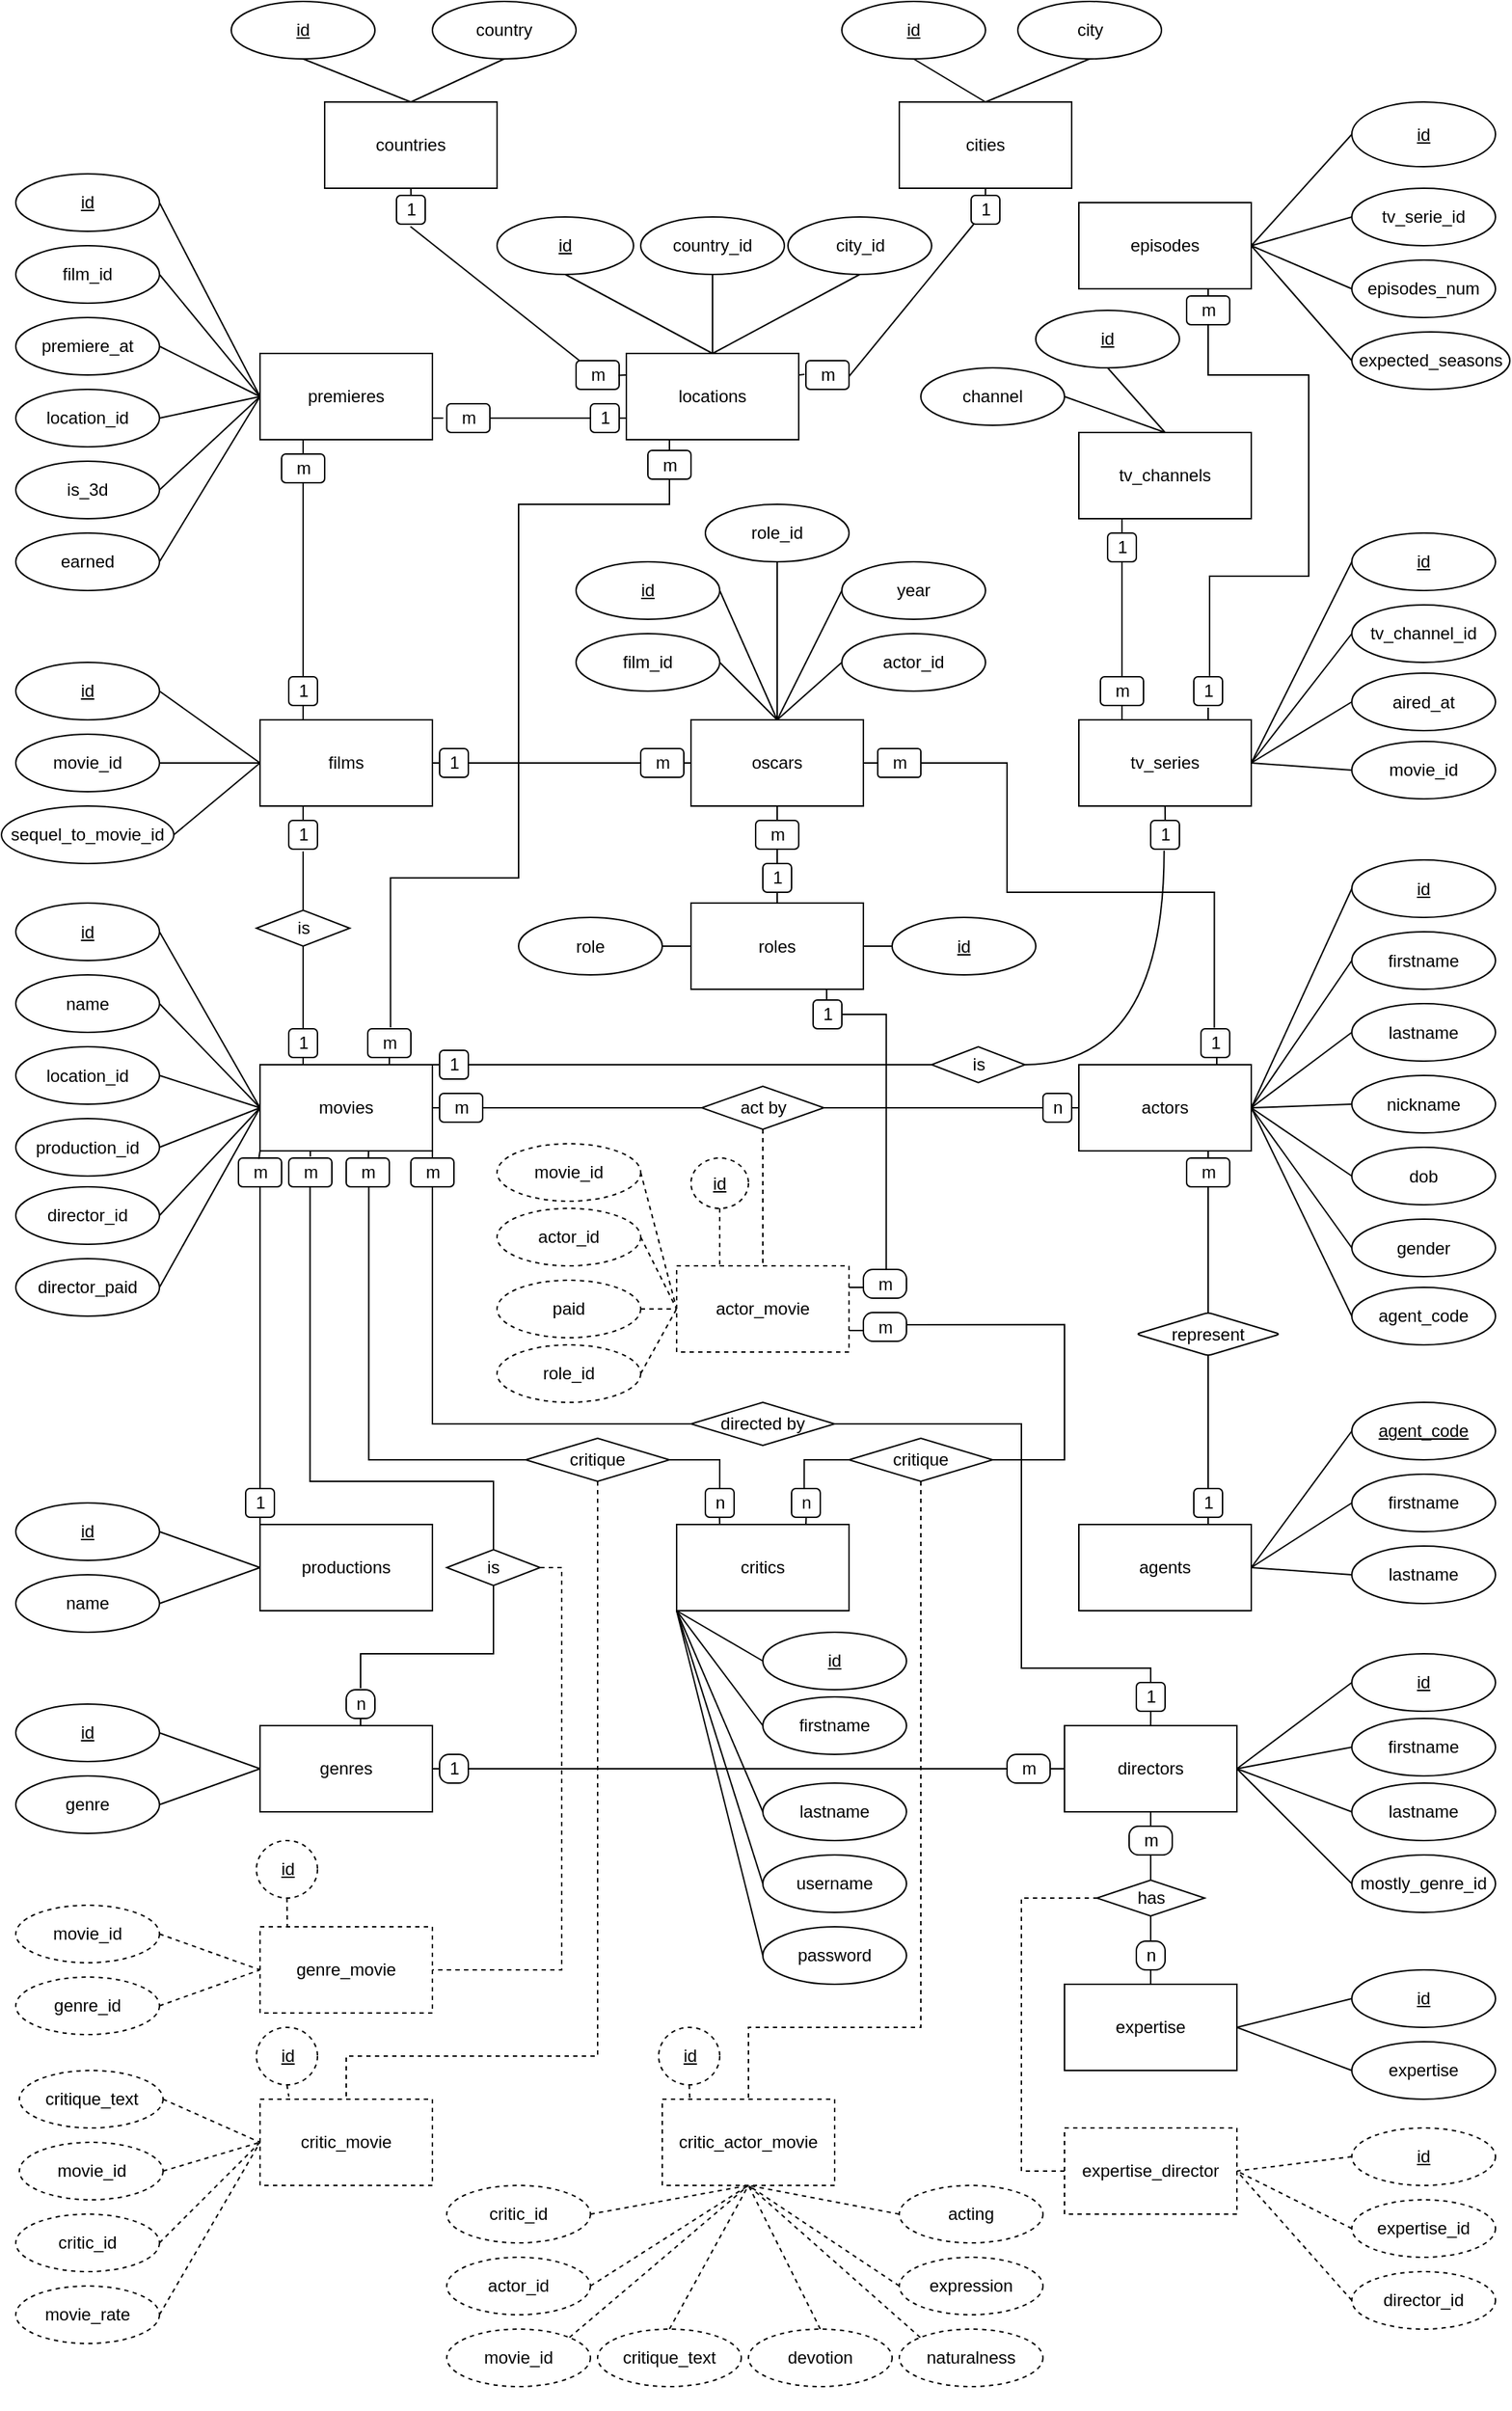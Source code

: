 <mxfile version="16.0.2" type="device"><diagram id="R2lEEEUBdFMjLlhIrx00" name="Page-1"><mxGraphModel dx="868" dy="1403" grid="1" gridSize="10" guides="1" tooltips="1" connect="1" arrows="1" fold="1" page="1" pageScale="1" pageWidth="1100" pageHeight="850" math="0" shadow="0" extFonts="Permanent Marker^https://fonts.googleapis.com/css?family=Permanent+Marker"><root><mxCell id="0"/><mxCell id="1" parent="0"/><mxCell id="0y3eVta5XTR18F_-4Un4-43" style="edgeStyle=orthogonalEdgeStyle;curved=1;rounded=0;orthogonalLoop=1;jettySize=auto;html=1;exitX=0.75;exitY=0;exitDx=0;exitDy=0;entryX=0.502;entryY=1;entryDx=0;entryDy=0;entryPerimeter=0;endArrow=none;endFill=0;elbow=vertical;" parent="1" source="FufXi6xbsU0IL3xm9IHa-62" target="dylSwApc4rCppwpEprXj-38" edge="1"><mxGeometry relative="1" as="geometry"/></mxCell><mxCell id="FeMZZZzbEF-RjL86r5NJ-2" style="edgeStyle=orthogonalEdgeStyle;rounded=0;orthogonalLoop=1;jettySize=auto;html=1;exitX=0.25;exitY=1;exitDx=0;exitDy=0;entryX=0.5;entryY=-0.05;entryDx=0;entryDy=0;entryPerimeter=0;endArrow=none;endFill=0;elbow=vertical;" parent="1" source="FufXi6xbsU0IL3xm9IHa-62" target="0y3eVta5XTR18F_-4Un4-12" edge="1"><mxGeometry relative="1" as="geometry"/></mxCell><mxCell id="FeMZZZzbEF-RjL86r5NJ-122" style="edgeStyle=orthogonalEdgeStyle;rounded=0;orthogonalLoop=1;jettySize=auto;html=1;exitX=1;exitY=0;exitDx=0;exitDy=0;entryX=0;entryY=0.492;entryDx=0;entryDy=0;entryPerimeter=0;endArrow=none;endFill=0;elbow=vertical;" parent="1" source="FufXi6xbsU0IL3xm9IHa-62" target="FeMZZZzbEF-RjL86r5NJ-121" edge="1"><mxGeometry relative="1" as="geometry"/></mxCell><mxCell id="FufXi6xbsU0IL3xm9IHa-62" value="movies" style="rounded=0;whiteSpace=wrap;html=1;" parent="1" vertex="1"><mxGeometry x="200" y="190" width="120" height="60" as="geometry"/></mxCell><mxCell id="dylSwApc4rCppwpEprXj-55" style="rounded=0;orthogonalLoop=1;jettySize=auto;html=1;exitX=1;exitY=0.5;exitDx=0;exitDy=0;entryX=0;entryY=0.5;entryDx=0;entryDy=0;endArrow=none;endFill=0;strokeColor=#000000;" parent="1" source="FufXi6xbsU0IL3xm9IHa-64" target="FufXi6xbsU0IL3xm9IHa-62" edge="1"><mxGeometry relative="1" as="geometry"/></mxCell><mxCell id="FufXi6xbsU0IL3xm9IHa-64" value="id" style="ellipse;whiteSpace=wrap;html=1;align=center;fontStyle=4;" parent="1" vertex="1"><mxGeometry x="30" y="77.5" width="100" height="40" as="geometry"/></mxCell><mxCell id="dylSwApc4rCppwpEprXj-59" style="edgeStyle=none;rounded=0;orthogonalLoop=1;jettySize=auto;html=1;exitX=1;exitY=0.5;exitDx=0;exitDy=0;entryX=0;entryY=0.5;entryDx=0;entryDy=0;endArrow=none;endFill=0;strokeColor=#000000;elbow=vertical;" parent="1" source="FufXi6xbsU0IL3xm9IHa-65" target="FufXi6xbsU0IL3xm9IHa-62" edge="1"><mxGeometry relative="1" as="geometry"/></mxCell><mxCell id="FufXi6xbsU0IL3xm9IHa-65" value="name" style="ellipse;whiteSpace=wrap;html=1;align=center;" parent="1" vertex="1"><mxGeometry x="30" y="127.5" width="100" height="40" as="geometry"/></mxCell><mxCell id="dylSwApc4rCppwpEprXj-61" style="edgeStyle=none;rounded=0;orthogonalLoop=1;jettySize=auto;html=1;exitX=1;exitY=0.5;exitDx=0;exitDy=0;entryX=0;entryY=0.5;entryDx=0;entryDy=0;endArrow=none;endFill=0;strokeColor=#000000;elbow=vertical;" parent="1" source="FufXi6xbsU0IL3xm9IHa-68" target="FufXi6xbsU0IL3xm9IHa-62" edge="1"><mxGeometry relative="1" as="geometry"/></mxCell><mxCell id="FufXi6xbsU0IL3xm9IHa-68" value="location_id" style="ellipse;whiteSpace=wrap;html=1;align=center;" parent="1" vertex="1"><mxGeometry x="30" y="177.5" width="100" height="40" as="geometry"/></mxCell><mxCell id="dylSwApc4rCppwpEprXj-62" style="edgeStyle=none;rounded=0;orthogonalLoop=1;jettySize=auto;html=1;exitX=1;exitY=0.5;exitDx=0;exitDy=0;entryX=0;entryY=0.5;entryDx=0;entryDy=0;endArrow=none;endFill=0;strokeColor=#000000;elbow=vertical;" parent="1" source="FufXi6xbsU0IL3xm9IHa-69" target="FufXi6xbsU0IL3xm9IHa-62" edge="1"><mxGeometry relative="1" as="geometry"/></mxCell><mxCell id="FufXi6xbsU0IL3xm9IHa-69" value="production_id" style="ellipse;whiteSpace=wrap;html=1;align=center;" parent="1" vertex="1"><mxGeometry x="30" y="227.5" width="100" height="40" as="geometry"/></mxCell><mxCell id="MCVCCphHLX5lDqsVOXqU-9" style="edgeStyle=orthogonalEdgeStyle;rounded=0;orthogonalLoop=1;jettySize=auto;html=1;exitX=0.5;exitY=1;exitDx=0;exitDy=0;entryX=0.5;entryY=0;entryDx=0;entryDy=0;endArrow=none;endFill=0;elbow=vertical;startArrow=none;" parent="1" source="MCVCCphHLX5lDqsVOXqU-14" target="MCVCCphHLX5lDqsVOXqU-7" edge="1"><mxGeometry relative="1" as="geometry"/></mxCell><mxCell id="FeMZZZzbEF-RjL86r5NJ-112" style="edgeStyle=orthogonalEdgeStyle;rounded=0;orthogonalLoop=1;jettySize=auto;html=1;exitX=0.75;exitY=0;exitDx=0;exitDy=0;entryX=0.551;entryY=1.014;entryDx=0;entryDy=0;entryPerimeter=0;endArrow=none;endFill=0;elbow=vertical;" parent="1" source="FufXi6xbsU0IL3xm9IHa-70" target="FeMZZZzbEF-RjL86r5NJ-103" edge="1"><mxGeometry relative="1" as="geometry"/></mxCell><mxCell id="FufXi6xbsU0IL3xm9IHa-70" value="actors" style="rounded=0;whiteSpace=wrap;html=1;" parent="1" vertex="1"><mxGeometry x="770" y="190" width="120" height="60" as="geometry"/></mxCell><mxCell id="dylSwApc4rCppwpEprXj-68" style="edgeStyle=none;rounded=0;orthogonalLoop=1;jettySize=auto;html=1;exitX=0;exitY=0.5;exitDx=0;exitDy=0;entryX=1;entryY=0.5;entryDx=0;entryDy=0;endArrow=none;endFill=0;strokeColor=#000000;elbow=vertical;" parent="1" source="FufXi6xbsU0IL3xm9IHa-71" target="FufXi6xbsU0IL3xm9IHa-70" edge="1"><mxGeometry relative="1" as="geometry"/></mxCell><mxCell id="FufXi6xbsU0IL3xm9IHa-71" value="id" style="ellipse;whiteSpace=wrap;html=1;align=center;fontStyle=4;" parent="1" vertex="1"><mxGeometry x="960" y="47.5" width="100" height="40" as="geometry"/></mxCell><mxCell id="dylSwApc4rCppwpEprXj-69" style="edgeStyle=none;rounded=0;orthogonalLoop=1;jettySize=auto;html=1;exitX=0;exitY=0.5;exitDx=0;exitDy=0;entryX=1;entryY=0.5;entryDx=0;entryDy=0;endArrow=none;endFill=0;strokeColor=#000000;elbow=vertical;" parent="1" source="FufXi6xbsU0IL3xm9IHa-72" target="FufXi6xbsU0IL3xm9IHa-70" edge="1"><mxGeometry relative="1" as="geometry"/></mxCell><mxCell id="FufXi6xbsU0IL3xm9IHa-72" value="firstname" style="ellipse;whiteSpace=wrap;html=1;align=center;" parent="1" vertex="1"><mxGeometry x="960" y="97.5" width="100" height="40" as="geometry"/></mxCell><mxCell id="dylSwApc4rCppwpEprXj-70" style="edgeStyle=none;rounded=0;orthogonalLoop=1;jettySize=auto;html=1;exitX=0;exitY=0.5;exitDx=0;exitDy=0;entryX=1;entryY=0.5;entryDx=0;entryDy=0;endArrow=none;endFill=0;strokeColor=#000000;elbow=vertical;" parent="1" source="FufXi6xbsU0IL3xm9IHa-73" target="FufXi6xbsU0IL3xm9IHa-70" edge="1"><mxGeometry relative="1" as="geometry"/></mxCell><mxCell id="FufXi6xbsU0IL3xm9IHa-73" value="lastname" style="ellipse;whiteSpace=wrap;html=1;align=center;" parent="1" vertex="1"><mxGeometry x="960" y="147.5" width="100" height="40" as="geometry"/></mxCell><mxCell id="dylSwApc4rCppwpEprXj-71" style="edgeStyle=none;rounded=0;orthogonalLoop=1;jettySize=auto;html=1;exitX=0;exitY=0.5;exitDx=0;exitDy=0;entryX=1;entryY=0.5;entryDx=0;entryDy=0;endArrow=none;endFill=0;strokeColor=#000000;elbow=vertical;" parent="1" source="FufXi6xbsU0IL3xm9IHa-74" target="FufXi6xbsU0IL3xm9IHa-70" edge="1"><mxGeometry relative="1" as="geometry"/></mxCell><mxCell id="FufXi6xbsU0IL3xm9IHa-74" value="nickname" style="ellipse;whiteSpace=wrap;html=1;align=center;" parent="1" vertex="1"><mxGeometry x="960" y="197.5" width="100" height="40" as="geometry"/></mxCell><mxCell id="dylSwApc4rCppwpEprXj-72" style="edgeStyle=none;rounded=0;orthogonalLoop=1;jettySize=auto;html=1;exitX=0;exitY=0.5;exitDx=0;exitDy=0;entryX=1;entryY=0.5;entryDx=0;entryDy=0;endArrow=none;endFill=0;strokeColor=#000000;elbow=vertical;" parent="1" source="FufXi6xbsU0IL3xm9IHa-75" target="FufXi6xbsU0IL3xm9IHa-70" edge="1"><mxGeometry relative="1" as="geometry"/></mxCell><mxCell id="FufXi6xbsU0IL3xm9IHa-75" value="dob" style="ellipse;whiteSpace=wrap;html=1;align=center;" parent="1" vertex="1"><mxGeometry x="960" y="247.5" width="100" height="40" as="geometry"/></mxCell><mxCell id="FufXi6xbsU0IL3xm9IHa-80" style="edgeStyle=orthogonalEdgeStyle;rounded=0;orthogonalLoop=1;jettySize=auto;html=1;exitX=0;exitY=0.5;exitDx=0;exitDy=0;entryX=1;entryY=0.5;entryDx=0;entryDy=0;endArrow=none;endFill=0;elbow=vertical;startArrow=none;" parent="1" source="FufXi6xbsU0IL3xm9IHa-82" target="FufXi6xbsU0IL3xm9IHa-62" edge="1"><mxGeometry relative="1" as="geometry"/></mxCell><mxCell id="FufXi6xbsU0IL3xm9IHa-81" style="edgeStyle=orthogonalEdgeStyle;rounded=0;orthogonalLoop=1;jettySize=auto;html=1;exitX=1;exitY=0.5;exitDx=0;exitDy=0;entryX=0;entryY=0.5;entryDx=0;entryDy=0;endArrow=none;endFill=0;elbow=vertical;startArrow=none;" parent="1" source="FufXi6xbsU0IL3xm9IHa-83" target="FufXi6xbsU0IL3xm9IHa-70" edge="1"><mxGeometry relative="1" as="geometry"/></mxCell><mxCell id="FufXi6xbsU0IL3xm9IHa-87" style="edgeStyle=orthogonalEdgeStyle;rounded=0;orthogonalLoop=1;jettySize=auto;html=1;exitX=0.5;exitY=1;exitDx=0;exitDy=0;entryX=0.5;entryY=0;entryDx=0;entryDy=0;endArrow=none;endFill=0;elbow=vertical;dashed=1;" parent="1" source="FufXi6xbsU0IL3xm9IHa-79" target="FufXi6xbsU0IL3xm9IHa-86" edge="1"><mxGeometry relative="1" as="geometry"/></mxCell><mxCell id="FufXi6xbsU0IL3xm9IHa-79" value="act by" style="shape=rhombus;perimeter=rhombusPerimeter;whiteSpace=wrap;html=1;align=center;rounded=1;arcSize=0;" parent="1" vertex="1"><mxGeometry x="507.5" y="205" width="85" height="30" as="geometry"/></mxCell><mxCell id="FufXi6xbsU0IL3xm9IHa-83" value="n" style="text;html=1;align=center;verticalAlign=middle;resizable=0;points=[];autosize=1;strokeColor=default;fillColor=none;rounded=1;" parent="1" vertex="1"><mxGeometry x="745" y="210" width="20" height="20" as="geometry"/></mxCell><mxCell id="FufXi6xbsU0IL3xm9IHa-84" value="" style="edgeStyle=orthogonalEdgeStyle;rounded=0;orthogonalLoop=1;jettySize=auto;html=1;exitX=1;exitY=0.5;exitDx=0;exitDy=0;entryX=0;entryY=0.5;entryDx=0;entryDy=0;endArrow=none;endFill=0;elbow=vertical;" parent="1" source="FufXi6xbsU0IL3xm9IHa-79" target="FufXi6xbsU0IL3xm9IHa-83" edge="1"><mxGeometry relative="1" as="geometry"><mxPoint x="610" y="220.0" as="sourcePoint"/><mxPoint x="740" y="220.0" as="targetPoint"/></mxGeometry></mxCell><mxCell id="FufXi6xbsU0IL3xm9IHa-82" value="m" style="text;html=1;align=center;verticalAlign=middle;resizable=0;points=[];autosize=1;strokeColor=default;rounded=1;" parent="1" vertex="1"><mxGeometry x="325" y="210" width="30" height="20" as="geometry"/></mxCell><mxCell id="FufXi6xbsU0IL3xm9IHa-85" value="" style="edgeStyle=orthogonalEdgeStyle;rounded=0;orthogonalLoop=1;jettySize=auto;html=1;exitX=0;exitY=0.5;exitDx=0;exitDy=0;entryX=1;entryY=0.5;entryDx=0;entryDy=0;endArrow=none;endFill=0;elbow=vertical;" parent="1" source="FufXi6xbsU0IL3xm9IHa-79" target="FufXi6xbsU0IL3xm9IHa-82" edge="1"><mxGeometry relative="1" as="geometry"><mxPoint x="490" y="220.0" as="sourcePoint"/><mxPoint x="350" y="220.0" as="targetPoint"/></mxGeometry></mxCell><mxCell id="VD54aameTJlCUH2ANPiS-122" style="edgeStyle=orthogonalEdgeStyle;rounded=0;orthogonalLoop=1;jettySize=auto;html=1;exitX=1;exitY=0.25;exitDx=0;exitDy=0;entryX=0;entryY=0.634;entryDx=0;entryDy=0;entryPerimeter=0;endArrow=none;endFill=0;elbow=vertical;" parent="1" source="FufXi6xbsU0IL3xm9IHa-86" target="FeMZZZzbEF-RjL86r5NJ-130" edge="1"><mxGeometry relative="1" as="geometry"/></mxCell><mxCell id="VD54aameTJlCUH2ANPiS-124" style="edgeStyle=orthogonalEdgeStyle;rounded=0;orthogonalLoop=1;jettySize=auto;html=1;exitX=1;exitY=0.75;exitDx=0;exitDy=0;entryX=-0.012;entryY=0.623;entryDx=0;entryDy=0;entryPerimeter=0;endArrow=none;endFill=0;elbow=vertical;" parent="1" source="FufXi6xbsU0IL3xm9IHa-86" target="VD54aameTJlCUH2ANPiS-123" edge="1"><mxGeometry relative="1" as="geometry"/></mxCell><mxCell id="FufXi6xbsU0IL3xm9IHa-86" value="actor_movie" style="rounded=0;whiteSpace=wrap;html=1;dashed=1;" parent="1" vertex="1"><mxGeometry x="490" y="330" width="120" height="60" as="geometry"/></mxCell><mxCell id="FeMZZZzbEF-RjL86r5NJ-85" style="edgeStyle=none;rounded=0;orthogonalLoop=1;jettySize=auto;html=1;exitX=0.5;exitY=1;exitDx=0;exitDy=0;entryX=0.25;entryY=0;entryDx=0;entryDy=0;dashed=1;endArrow=none;endFill=0;elbow=vertical;" parent="1" source="FufXi6xbsU0IL3xm9IHa-88" target="FufXi6xbsU0IL3xm9IHa-86" edge="1"><mxGeometry relative="1" as="geometry"/></mxCell><mxCell id="FufXi6xbsU0IL3xm9IHa-88" value="id" style="ellipse;whiteSpace=wrap;html=1;align=center;fontStyle=4;dashed=1;" parent="1" vertex="1"><mxGeometry x="500" y="255" width="40" height="35" as="geometry"/></mxCell><mxCell id="dylSwApc4rCppwpEprXj-77" style="edgeStyle=none;rounded=0;orthogonalLoop=1;jettySize=auto;html=1;exitX=1;exitY=0.5;exitDx=0;exitDy=0;entryX=0;entryY=0.5;entryDx=0;entryDy=0;endArrow=none;endFill=0;strokeColor=#000000;elbow=vertical;dashed=1;" parent="1" source="FufXi6xbsU0IL3xm9IHa-89" target="FufXi6xbsU0IL3xm9IHa-86" edge="1"><mxGeometry relative="1" as="geometry"/></mxCell><mxCell id="FufXi6xbsU0IL3xm9IHa-89" value="movie_id" style="ellipse;whiteSpace=wrap;html=1;align=center;dashed=1;" parent="1" vertex="1"><mxGeometry x="365" y="245" width="100" height="40" as="geometry"/></mxCell><mxCell id="FeMZZZzbEF-RjL86r5NJ-83" style="edgeStyle=none;rounded=0;orthogonalLoop=1;jettySize=auto;html=1;exitX=1;exitY=0.5;exitDx=0;exitDy=0;entryX=0;entryY=0.5;entryDx=0;entryDy=0;endArrow=none;endFill=0;elbow=vertical;dashed=1;" parent="1" source="FufXi6xbsU0IL3xm9IHa-90" target="FufXi6xbsU0IL3xm9IHa-86" edge="1"><mxGeometry relative="1" as="geometry"/></mxCell><mxCell id="FufXi6xbsU0IL3xm9IHa-90" value="actor_id" style="ellipse;whiteSpace=wrap;html=1;align=center;dashed=1;" parent="1" vertex="1"><mxGeometry x="365" y="290" width="100" height="40" as="geometry"/></mxCell><mxCell id="FeMZZZzbEF-RjL86r5NJ-84" style="edgeStyle=none;rounded=0;orthogonalLoop=1;jettySize=auto;html=1;exitX=1;exitY=0.5;exitDx=0;exitDy=0;entryX=0;entryY=0.5;entryDx=0;entryDy=0;endArrow=none;endFill=0;elbow=vertical;dashed=1;" parent="1" source="FufXi6xbsU0IL3xm9IHa-91" target="FufXi6xbsU0IL3xm9IHa-86" edge="1"><mxGeometry relative="1" as="geometry"/></mxCell><mxCell id="FufXi6xbsU0IL3xm9IHa-91" value="paid" style="ellipse;whiteSpace=wrap;html=1;align=center;dashed=1;" parent="1" vertex="1"><mxGeometry x="365" y="340" width="100" height="40" as="geometry"/></mxCell><mxCell id="dylSwApc4rCppwpEprXj-73" style="edgeStyle=none;rounded=0;orthogonalLoop=1;jettySize=auto;html=1;exitX=0;exitY=0.5;exitDx=0;exitDy=0;entryX=1;entryY=0.5;entryDx=0;entryDy=0;endArrow=none;endFill=0;strokeColor=#000000;elbow=vertical;" parent="1" source="FufXi6xbsU0IL3xm9IHa-92" target="FufXi6xbsU0IL3xm9IHa-70" edge="1"><mxGeometry relative="1" as="geometry"/></mxCell><mxCell id="FufXi6xbsU0IL3xm9IHa-92" value="agent_code" style="ellipse;whiteSpace=wrap;html=1;align=center;" parent="1" vertex="1"><mxGeometry x="960" y="345" width="100" height="40" as="geometry"/></mxCell><mxCell id="MCVCCphHLX5lDqsVOXqU-2" value="agents" style="rounded=0;whiteSpace=wrap;html=1;" parent="1" vertex="1"><mxGeometry x="770" y="510" width="120" height="60" as="geometry"/></mxCell><mxCell id="MCVCCphHLX5lDqsVOXqU-10" style="edgeStyle=orthogonalEdgeStyle;rounded=0;orthogonalLoop=1;jettySize=auto;html=1;exitX=0.5;exitY=1;exitDx=0;exitDy=0;endArrow=none;endFill=0;elbow=vertical;startArrow=none;" parent="1" source="MCVCCphHLX5lDqsVOXqU-16" edge="1"><mxGeometry relative="1" as="geometry"><Array as="points"><mxPoint x="860" y="510"/><mxPoint x="860" y="510"/></Array><mxPoint x="860" y="510" as="targetPoint"/></mxGeometry></mxCell><mxCell id="MCVCCphHLX5lDqsVOXqU-7" value="represent" style="shape=rhombus;perimeter=rhombusPerimeter;whiteSpace=wrap;html=1;align=center;rounded=1;arcSize=5;" parent="1" vertex="1"><mxGeometry x="810" y="362.5" width="100" height="30" as="geometry"/></mxCell><mxCell id="dylSwApc4rCppwpEprXj-75" style="edgeStyle=none;rounded=0;orthogonalLoop=1;jettySize=auto;html=1;exitX=0;exitY=0.5;exitDx=0;exitDy=0;entryX=1;entryY=0.5;entryDx=0;entryDy=0;endArrow=none;endFill=0;strokeColor=#000000;elbow=vertical;" parent="1" source="MCVCCphHLX5lDqsVOXqU-12" target="MCVCCphHLX5lDqsVOXqU-2" edge="1"><mxGeometry relative="1" as="geometry"/></mxCell><mxCell id="MCVCCphHLX5lDqsVOXqU-12" value="firstname" style="ellipse;whiteSpace=wrap;html=1;align=center;" parent="1" vertex="1"><mxGeometry x="960" y="475" width="100" height="40" as="geometry"/></mxCell><mxCell id="dylSwApc4rCppwpEprXj-76" style="edgeStyle=none;rounded=0;orthogonalLoop=1;jettySize=auto;html=1;exitX=0;exitY=0.5;exitDx=0;exitDy=0;entryX=1;entryY=0.5;entryDx=0;entryDy=0;endArrow=none;endFill=0;strokeColor=#000000;elbow=vertical;" parent="1" source="MCVCCphHLX5lDqsVOXqU-13" target="MCVCCphHLX5lDqsVOXqU-2" edge="1"><mxGeometry relative="1" as="geometry"/></mxCell><mxCell id="MCVCCphHLX5lDqsVOXqU-13" value="lastname" style="ellipse;whiteSpace=wrap;html=1;align=center;" parent="1" vertex="1"><mxGeometry x="960" y="525" width="100" height="40" as="geometry"/></mxCell><mxCell id="MCVCCphHLX5lDqsVOXqU-14" value="m" style="text;html=1;align=center;verticalAlign=middle;resizable=0;points=[];autosize=1;rounded=1;shadow=0;sketch=0;glass=0;strokeColor=default;" parent="1" vertex="1"><mxGeometry x="845" y="255" width="30" height="20" as="geometry"/></mxCell><mxCell id="MCVCCphHLX5lDqsVOXqU-15" value="" style="edgeStyle=orthogonalEdgeStyle;rounded=0;orthogonalLoop=1;jettySize=auto;html=1;exitX=0.75;exitY=1;exitDx=0;exitDy=0;entryX=0.5;entryY=0;entryDx=0;entryDy=0;endArrow=none;endFill=0;elbow=vertical;" parent="1" source="FufXi6xbsU0IL3xm9IHa-70" target="MCVCCphHLX5lDqsVOXqU-14" edge="1"><mxGeometry relative="1" as="geometry"><mxPoint x="830" y="250.0" as="sourcePoint"/><mxPoint x="830" y="340" as="targetPoint"/></mxGeometry></mxCell><mxCell id="MCVCCphHLX5lDqsVOXqU-16" value="1" style="text;html=1;align=center;verticalAlign=middle;resizable=0;points=[];autosize=1;strokeColor=#000000;fillColor=none;rounded=1;" parent="1" vertex="1"><mxGeometry x="850" y="485" width="20" height="20" as="geometry"/></mxCell><mxCell id="MCVCCphHLX5lDqsVOXqU-17" value="" style="edgeStyle=orthogonalEdgeStyle;rounded=0;orthogonalLoop=1;jettySize=auto;html=1;exitX=0.5;exitY=1;exitDx=0;exitDy=0;entryX=0.5;entryY=0;entryDx=0;entryDy=0;endArrow=none;endFill=0;elbow=vertical;" parent="1" source="MCVCCphHLX5lDqsVOXqU-7" target="MCVCCphHLX5lDqsVOXqU-16" edge="1"><mxGeometry relative="1" as="geometry"><mxPoint x="830" y="400" as="sourcePoint"/><mxPoint x="830" y="480" as="targetPoint"/></mxGeometry></mxCell><mxCell id="dylSwApc4rCppwpEprXj-2" value="productions" style="rounded=0;whiteSpace=wrap;html=1;" parent="1" vertex="1"><mxGeometry x="200" y="510" width="120" height="60" as="geometry"/></mxCell><mxCell id="dylSwApc4rCppwpEprXj-64" style="edgeStyle=none;rounded=0;orthogonalLoop=1;jettySize=auto;html=1;exitX=1;exitY=0.5;exitDx=0;exitDy=0;entryX=0;entryY=0.5;entryDx=0;entryDy=0;endArrow=none;endFill=0;strokeColor=#000000;elbow=vertical;" parent="1" source="dylSwApc4rCppwpEprXj-3" target="dylSwApc4rCppwpEprXj-2" edge="1"><mxGeometry relative="1" as="geometry"/></mxCell><mxCell id="dylSwApc4rCppwpEprXj-3" value="id" style="ellipse;whiteSpace=wrap;html=1;align=center;fontStyle=4;" parent="1" vertex="1"><mxGeometry x="30" y="495" width="100" height="40" as="geometry"/></mxCell><mxCell id="dylSwApc4rCppwpEprXj-65" style="edgeStyle=none;rounded=0;orthogonalLoop=1;jettySize=auto;html=1;exitX=1;exitY=0.5;exitDx=0;exitDy=0;entryX=0;entryY=0.5;entryDx=0;entryDy=0;endArrow=none;endFill=0;strokeColor=#000000;elbow=vertical;" parent="1" source="dylSwApc4rCppwpEprXj-4" target="dylSwApc4rCppwpEprXj-2" edge="1"><mxGeometry relative="1" as="geometry"/></mxCell><mxCell id="dylSwApc4rCppwpEprXj-4" value="name" style="ellipse;whiteSpace=wrap;html=1;align=center;" parent="1" vertex="1"><mxGeometry x="30" y="545" width="100" height="40" as="geometry"/></mxCell><mxCell id="VD54aameTJlCUH2ANPiS-16" value="" style="edgeStyle=orthogonalEdgeStyle;rounded=0;orthogonalLoop=1;jettySize=auto;html=1;endArrow=none;endFill=0;elbow=vertical;" parent="1" source="dylSwApc4rCppwpEprXj-6" target="dylSwApc4rCppwpEprXj-85" edge="1"><mxGeometry relative="1" as="geometry"><mxPoint x="200" y="355" as="targetPoint"/></mxGeometry></mxCell><mxCell id="dylSwApc4rCppwpEprXj-6" value="m" style="text;html=1;align=center;verticalAlign=middle;resizable=0;points=[];autosize=1;strokeColor=default;rounded=1;" parent="1" vertex="1"><mxGeometry x="185" y="255" width="30" height="20" as="geometry"/></mxCell><mxCell id="dylSwApc4rCppwpEprXj-7" value="" style="edgeStyle=orthogonalEdgeStyle;rounded=0;orthogonalLoop=1;jettySize=auto;html=1;endArrow=none;endFill=0;exitX=0;exitY=1;exitDx=0;exitDy=0;entryX=0.472;entryY=0.033;entryDx=0;entryDy=0;entryPerimeter=0;" parent="1" source="FufXi6xbsU0IL3xm9IHa-62" target="dylSwApc4rCppwpEprXj-6" edge="1"><mxGeometry relative="1" as="geometry"><mxPoint x="210" y="270" as="sourcePoint"/><mxPoint x="200" y="310" as="targetPoint"/></mxGeometry></mxCell><mxCell id="dylSwApc4rCppwpEprXj-11" value="" style="edgeStyle=orthogonalEdgeStyle;rounded=0;orthogonalLoop=1;jettySize=auto;html=1;exitX=0.5;exitY=1;exitDx=0;exitDy=0;entryX=0;entryY=0;entryDx=0;entryDy=0;endArrow=none;endFill=0;startArrow=none;" parent="1" source="dylSwApc4rCppwpEprXj-85" target="dylSwApc4rCppwpEprXj-2" edge="1"><mxGeometry relative="1" as="geometry"><mxPoint x="260" y="280" as="sourcePoint"/><mxPoint x="260" y="480" as="targetPoint"/><Array as="points"/></mxGeometry></mxCell><mxCell id="dylSwApc4rCppwpEprXj-74" style="edgeStyle=none;rounded=0;orthogonalLoop=1;jettySize=auto;html=1;exitX=0;exitY=0.5;exitDx=0;exitDy=0;entryX=1;entryY=0.5;entryDx=0;entryDy=0;endArrow=none;endFill=0;strokeColor=#000000;elbow=vertical;" parent="1" source="dylSwApc4rCppwpEprXj-13" target="MCVCCphHLX5lDqsVOXqU-2" edge="1"><mxGeometry relative="1" as="geometry"/></mxCell><mxCell id="dylSwApc4rCppwpEprXj-13" value="agent_code" style="ellipse;whiteSpace=wrap;html=1;align=center;fontStyle=4;" parent="1" vertex="1"><mxGeometry x="960" y="425" width="100" height="40" as="geometry"/></mxCell><mxCell id="dylSwApc4rCppwpEprXj-18" style="edgeStyle=orthogonalEdgeStyle;rounded=0;orthogonalLoop=1;jettySize=auto;html=1;exitX=0.5;exitY=1;exitDx=0;exitDy=0;entryX=0.25;entryY=0;entryDx=0;entryDy=0;endArrow=none;endFill=0;startArrow=none;" parent="1" source="dylSwApc4rCppwpEprXj-19" target="FufXi6xbsU0IL3xm9IHa-62" edge="1"><mxGeometry relative="1" as="geometry"/></mxCell><mxCell id="VD54aameTJlCUH2ANPiS-107" style="edgeStyle=orthogonalEdgeStyle;rounded=0;orthogonalLoop=1;jettySize=auto;html=1;exitX=0;exitY=0.75;exitDx=0;exitDy=0;entryX=1.008;entryY=0.506;entryDx=0;entryDy=0;entryPerimeter=0;endArrow=none;endFill=0;elbow=vertical;" parent="1" source="dylSwApc4rCppwpEprXj-15" target="FeMZZZzbEF-RjL86r5NJ-70" edge="1"><mxGeometry relative="1" as="geometry"/></mxCell><mxCell id="T-MANDcHvcvtXg8mgxnv-29" style="edgeStyle=none;rounded=0;orthogonalLoop=1;jettySize=auto;html=1;exitX=0;exitY=0.25;exitDx=0;exitDy=0;entryX=0.978;entryY=0.512;entryDx=0;entryDy=0;entryPerimeter=0;endArrow=none;endFill=0;" parent="1" source="dylSwApc4rCppwpEprXj-15" target="T-MANDcHvcvtXg8mgxnv-28" edge="1"><mxGeometry relative="1" as="geometry"/></mxCell><mxCell id="T-MANDcHvcvtXg8mgxnv-32" style="edgeStyle=none;rounded=0;orthogonalLoop=1;jettySize=auto;html=1;exitX=1;exitY=0.25;exitDx=0;exitDy=0;entryX=-0.033;entryY=0.478;entryDx=0;entryDy=0;entryPerimeter=0;endArrow=none;endFill=0;" parent="1" source="dylSwApc4rCppwpEprXj-15" target="T-MANDcHvcvtXg8mgxnv-31" edge="1"><mxGeometry relative="1" as="geometry"/></mxCell><mxCell id="dylSwApc4rCppwpEprXj-15" value="locations" style="rounded=0;whiteSpace=wrap;html=1;" parent="1" vertex="1"><mxGeometry x="455" y="-305" width="120" height="60" as="geometry"/></mxCell><mxCell id="FeMZZZzbEF-RjL86r5NJ-76" style="rounded=0;orthogonalLoop=1;jettySize=auto;html=1;exitX=0.5;exitY=1;exitDx=0;exitDy=0;entryX=0.5;entryY=0;entryDx=0;entryDy=0;endArrow=none;endFill=0;elbow=vertical;" parent="1" source="dylSwApc4rCppwpEprXj-16" target="dylSwApc4rCppwpEprXj-15" edge="1"><mxGeometry relative="1" as="geometry"/></mxCell><mxCell id="dylSwApc4rCppwpEprXj-16" value="id" style="ellipse;whiteSpace=wrap;html=1;align=center;fontStyle=4;" parent="1" vertex="1"><mxGeometry x="365" y="-400" width="95" height="40" as="geometry"/></mxCell><mxCell id="FeMZZZzbEF-RjL86r5NJ-77" style="edgeStyle=none;rounded=0;orthogonalLoop=1;jettySize=auto;html=1;exitX=0.5;exitY=1;exitDx=0;exitDy=0;entryX=0.5;entryY=0;entryDx=0;entryDy=0;endArrow=none;endFill=0;elbow=vertical;" parent="1" source="dylSwApc4rCppwpEprXj-17" target="dylSwApc4rCppwpEprXj-15" edge="1"><mxGeometry relative="1" as="geometry"/></mxCell><mxCell id="dylSwApc4rCppwpEprXj-17" value="country_id" style="ellipse;whiteSpace=wrap;html=1;align=center;" parent="1" vertex="1"><mxGeometry x="465" y="-400" width="100" height="40" as="geometry"/></mxCell><mxCell id="dylSwApc4rCppwpEprXj-19" value="1" style="text;html=1;align=center;verticalAlign=middle;resizable=0;points=[];autosize=1;strokeColor=default;rounded=1;" parent="1" vertex="1"><mxGeometry x="220" y="165" width="20" height="20" as="geometry"/></mxCell><mxCell id="0y3eVta5XTR18F_-4Un4-41" style="edgeStyle=none;rounded=0;orthogonalLoop=1;jettySize=auto;html=1;exitX=0.25;exitY=1;exitDx=0;exitDy=0;entryX=0.501;entryY=0;entryDx=0;entryDy=0;entryPerimeter=0;endArrow=none;endFill=0;" parent="1" source="dylSwApc4rCppwpEprXj-23" target="dylSwApc4rCppwpEprXj-33" edge="1"><mxGeometry relative="1" as="geometry"/></mxCell><mxCell id="dylSwApc4rCppwpEprXj-23" value="films" style="rounded=0;whiteSpace=wrap;html=1;" parent="1" vertex="1"><mxGeometry x="200" y="-50" width="120" height="60" as="geometry"/></mxCell><mxCell id="dylSwApc4rCppwpEprXj-124" style="edgeStyle=none;rounded=0;orthogonalLoop=1;jettySize=auto;html=1;exitX=0.5;exitY=0;exitDx=0;exitDy=0;entryX=0.25;entryY=1;entryDx=0;entryDy=0;endArrow=none;endFill=0;strokeColor=#000000;elbow=vertical;startArrow=none;" parent="1" source="dylSwApc4rCppwpEprXj-125" target="dylSwApc4rCppwpEprXj-88" edge="1"><mxGeometry relative="1" as="geometry"/></mxCell><mxCell id="0y3eVta5XTR18F_-4Un4-2" style="rounded=0;orthogonalLoop=1;jettySize=auto;html=1;exitX=1;exitY=0.5;exitDx=0;exitDy=0;entryX=0;entryY=0.5;entryDx=0;entryDy=0;endArrow=none;endFill=0;" parent="1" source="dylSwApc4rCppwpEprXj-24" target="0y3eVta5XTR18F_-4Un4-1" edge="1"><mxGeometry relative="1" as="geometry"/></mxCell><mxCell id="0y3eVta5XTR18F_-4Un4-40" style="edgeStyle=none;rounded=0;orthogonalLoop=1;jettySize=auto;html=1;exitX=0.5;exitY=1;exitDx=0;exitDy=0;entryX=0.504;entryY=0;entryDx=0;entryDy=0;entryPerimeter=0;endArrow=none;endFill=0;" parent="1" source="dylSwApc4rCppwpEprXj-24" target="dylSwApc4rCppwpEprXj-45" edge="1"><mxGeometry relative="1" as="geometry"/></mxCell><mxCell id="0y3eVta5XTR18F_-4Un4-57" style="edgeStyle=none;rounded=0;orthogonalLoop=1;jettySize=auto;html=1;exitX=0.75;exitY=0;exitDx=0;exitDy=0;entryX=0.5;entryY=1.075;entryDx=0;entryDy=0;entryPerimeter=0;endArrow=none;endFill=0;elbow=vertical;" parent="1" source="dylSwApc4rCppwpEprXj-24" target="0y3eVta5XTR18F_-4Un4-56" edge="1"><mxGeometry relative="1" as="geometry"/></mxCell><mxCell id="dylSwApc4rCppwpEprXj-24" value="tv_series" style="rounded=0;whiteSpace=wrap;html=1;" parent="1" vertex="1"><mxGeometry x="770" y="-50" width="120" height="60" as="geometry"/></mxCell><mxCell id="dylSwApc4rCppwpEprXj-120" style="edgeStyle=none;rounded=0;orthogonalLoop=1;jettySize=auto;html=1;exitX=1;exitY=0.5;exitDx=0;exitDy=0;entryX=0;entryY=0.5;entryDx=0;entryDy=0;endArrow=none;endFill=0;strokeColor=#000000;elbow=vertical;" parent="1" source="dylSwApc4rCppwpEprXj-25" target="dylSwApc4rCppwpEprXj-23" edge="1"><mxGeometry relative="1" as="geometry"/></mxCell><mxCell id="dylSwApc4rCppwpEprXj-25" value="id" style="ellipse;whiteSpace=wrap;html=1;align=center;fontStyle=4;" parent="1" vertex="1"><mxGeometry x="30" y="-90" width="100" height="40" as="geometry"/></mxCell><mxCell id="dylSwApc4rCppwpEprXj-33" value="1" style="text;html=1;align=center;verticalAlign=middle;resizable=0;points=[];autosize=1;strokeColor=default;rounded=1;" parent="1" vertex="1"><mxGeometry x="220" y="20" width="20" height="20" as="geometry"/></mxCell><mxCell id="dylSwApc4rCppwpEprXj-119" style="edgeStyle=none;rounded=0;orthogonalLoop=1;jettySize=auto;html=1;exitX=1;exitY=0.5;exitDx=0;exitDy=0;entryX=0;entryY=0.5;entryDx=0;entryDy=0;endArrow=none;endFill=0;strokeColor=#000000;elbow=vertical;" parent="1" source="dylSwApc4rCppwpEprXj-40" target="dylSwApc4rCppwpEprXj-23" edge="1"><mxGeometry relative="1" as="geometry"/></mxCell><mxCell id="dylSwApc4rCppwpEprXj-40" value="movie_id" style="ellipse;whiteSpace=wrap;html=1;align=center;" parent="1" vertex="1"><mxGeometry x="30" y="-40" width="100" height="40" as="geometry"/></mxCell><mxCell id="dylSwApc4rCppwpEprXj-45" value="1" style="text;html=1;align=center;verticalAlign=middle;resizable=0;points=[];autosize=1;strokeColor=default;rounded=1;" parent="1" vertex="1"><mxGeometry x="820" y="20" width="20" height="20" as="geometry"/></mxCell><mxCell id="FeMZZZzbEF-RjL86r5NJ-53" value="" style="edgeStyle=none;rounded=0;orthogonalLoop=1;jettySize=auto;html=1;endArrow=none;endFill=0;elbow=vertical;entryX=0.25;entryY=1;entryDx=0;entryDy=0;startArrow=none;" parent="1" source="FeMZZZzbEF-RjL86r5NJ-54" target="dylSwApc4rCppwpEprXj-15" edge="1"><mxGeometry relative="1" as="geometry"/></mxCell><mxCell id="dylSwApc4rCppwpEprXj-38" value="m" style="text;html=1;align=center;verticalAlign=middle;resizable=0;points=[];autosize=1;strokeColor=default;rounded=1;" parent="1" vertex="1"><mxGeometry x="275" y="165" width="30" height="20" as="geometry"/></mxCell><mxCell id="dylSwApc4rCppwpEprXj-122" style="edgeStyle=none;rounded=0;orthogonalLoop=1;jettySize=auto;html=1;exitX=0;exitY=0.5;exitDx=0;exitDy=0;entryX=1;entryY=0.5;entryDx=0;entryDy=0;endArrow=none;endFill=0;strokeColor=#000000;elbow=vertical;" parent="1" source="dylSwApc4rCppwpEprXj-53" target="dylSwApc4rCppwpEprXj-24" edge="1"><mxGeometry relative="1" as="geometry"/></mxCell><mxCell id="dylSwApc4rCppwpEprXj-53" value="id" style="ellipse;whiteSpace=wrap;html=1;align=center;fontStyle=4;" parent="1" vertex="1"><mxGeometry x="960" y="-180" width="100" height="40" as="geometry"/></mxCell><mxCell id="dylSwApc4rCppwpEprXj-121" style="edgeStyle=none;rounded=0;orthogonalLoop=1;jettySize=auto;html=1;exitX=0;exitY=0.5;exitDx=0;exitDy=0;entryX=1;entryY=0.5;entryDx=0;entryDy=0;endArrow=none;endFill=0;strokeColor=#000000;elbow=vertical;" parent="1" source="dylSwApc4rCppwpEprXj-54" target="dylSwApc4rCppwpEprXj-24" edge="1"><mxGeometry relative="1" as="geometry"/></mxCell><mxCell id="dylSwApc4rCppwpEprXj-54" value="tv_channel_id" style="ellipse;whiteSpace=wrap;html=1;align=center;" parent="1" vertex="1"><mxGeometry x="960" y="-130" width="100" height="40" as="geometry"/></mxCell><mxCell id="dylSwApc4rCppwpEprXj-85" value="1" style="text;html=1;align=center;verticalAlign=middle;resizable=0;points=[];autosize=1;strokeColor=default;rounded=1;" parent="1" vertex="1"><mxGeometry x="190" y="485" width="20" height="20" as="geometry"/></mxCell><mxCell id="FeMZZZzbEF-RjL86r5NJ-75" style="edgeStyle=orthogonalEdgeStyle;rounded=0;orthogonalLoop=1;jettySize=auto;html=1;exitX=1;exitY=0.75;exitDx=0;exitDy=0;entryX=-0.083;entryY=0.492;entryDx=0;entryDy=0;entryPerimeter=0;endArrow=none;endFill=0;elbow=vertical;" parent="1" source="dylSwApc4rCppwpEprXj-87" target="FeMZZZzbEF-RjL86r5NJ-69" edge="1"><mxGeometry relative="1" as="geometry"/></mxCell><mxCell id="dylSwApc4rCppwpEprXj-87" value="premieres" style="rounded=0;whiteSpace=wrap;html=1;" parent="1" vertex="1"><mxGeometry x="200" y="-305" width="120" height="60" as="geometry"/></mxCell><mxCell id="dylSwApc4rCppwpEprXj-88" value="tv_channels" style="rounded=0;whiteSpace=wrap;html=1;" parent="1" vertex="1"><mxGeometry x="770" y="-250" width="120" height="60" as="geometry"/></mxCell><mxCell id="FeMZZZzbEF-RjL86r5NJ-51" value="" style="edgeStyle=none;rounded=0;orthogonalLoop=1;jettySize=auto;html=1;endArrow=none;endFill=0;elbow=vertical;" parent="1" source="dylSwApc4rCppwpEprXj-92" target="FeMZZZzbEF-RjL86r5NJ-50" edge="1"><mxGeometry relative="1" as="geometry"/></mxCell><mxCell id="dylSwApc4rCppwpEprXj-92" value="1" style="text;html=1;align=center;verticalAlign=middle;resizable=0;points=[];autosize=1;strokeColor=default;rounded=1;" parent="1" vertex="1"><mxGeometry x="220" y="-80" width="20" height="20" as="geometry"/></mxCell><mxCell id="dylSwApc4rCppwpEprXj-93" value="" style="edgeStyle=none;rounded=0;orthogonalLoop=1;jettySize=auto;html=1;exitX=0.25;exitY=0;exitDx=0;exitDy=0;entryX=0.5;entryY=1;entryDx=0;entryDy=0;endArrow=none;endFill=0;strokeColor=#000000;elbow=vertical;" parent="1" source="dylSwApc4rCppwpEprXj-23" target="dylSwApc4rCppwpEprXj-92" edge="1"><mxGeometry relative="1" as="geometry"><mxPoint x="260" y="-50" as="sourcePoint"/><mxPoint x="260" y="-160" as="targetPoint"/></mxGeometry></mxCell><mxCell id="FeMZZZzbEF-RjL86r5NJ-44" style="edgeStyle=none;rounded=0;orthogonalLoop=1;jettySize=auto;html=1;exitX=1;exitY=0.5;exitDx=0;exitDy=0;entryX=0;entryY=0.5;entryDx=0;entryDy=0;endArrow=none;endFill=0;elbow=vertical;" parent="1" source="dylSwApc4rCppwpEprXj-94" target="dylSwApc4rCppwpEprXj-87" edge="1"><mxGeometry relative="1" as="geometry"/></mxCell><mxCell id="dylSwApc4rCppwpEprXj-94" value="id" style="ellipse;whiteSpace=wrap;html=1;align=center;fontStyle=4;" parent="1" vertex="1"><mxGeometry x="30" y="-430" width="100" height="40" as="geometry"/></mxCell><mxCell id="FeMZZZzbEF-RjL86r5NJ-45" style="edgeStyle=none;rounded=0;orthogonalLoop=1;jettySize=auto;html=1;exitX=1;exitY=0.5;exitDx=0;exitDy=0;entryX=0;entryY=0.5;entryDx=0;entryDy=0;endArrow=none;endFill=0;elbow=vertical;" parent="1" source="dylSwApc4rCppwpEprXj-95" target="dylSwApc4rCppwpEprXj-87" edge="1"><mxGeometry relative="1" as="geometry"/></mxCell><mxCell id="dylSwApc4rCppwpEprXj-95" value="film_id" style="ellipse;whiteSpace=wrap;html=1;align=center;" parent="1" vertex="1"><mxGeometry x="30" y="-380" width="100" height="40" as="geometry"/></mxCell><mxCell id="FeMZZZzbEF-RjL86r5NJ-48" style="edgeStyle=none;rounded=0;orthogonalLoop=1;jettySize=auto;html=1;exitX=1;exitY=0.5;exitDx=0;exitDy=0;entryX=0;entryY=0.5;entryDx=0;entryDy=0;endArrow=none;endFill=0;elbow=vertical;" parent="1" source="dylSwApc4rCppwpEprXj-96" target="dylSwApc4rCppwpEprXj-87" edge="1"><mxGeometry relative="1" as="geometry"/></mxCell><mxCell id="dylSwApc4rCppwpEprXj-96" value="is_3d" style="ellipse;whiteSpace=wrap;html=1;align=center;" parent="1" vertex="1"><mxGeometry x="30" y="-230" width="100" height="40" as="geometry"/></mxCell><mxCell id="FeMZZZzbEF-RjL86r5NJ-47" style="edgeStyle=none;rounded=0;orthogonalLoop=1;jettySize=auto;html=1;exitX=1;exitY=0.5;exitDx=0;exitDy=0;entryX=0;entryY=0.5;entryDx=0;entryDy=0;endArrow=none;endFill=0;elbow=vertical;" parent="1" source="dylSwApc4rCppwpEprXj-98" target="dylSwApc4rCppwpEprXj-87" edge="1"><mxGeometry relative="1" as="geometry"/></mxCell><mxCell id="dylSwApc4rCppwpEprXj-98" value="location_id" style="ellipse;whiteSpace=wrap;html=1;align=center;" parent="1" vertex="1"><mxGeometry x="30" y="-280" width="100" height="40" as="geometry"/></mxCell><mxCell id="FeMZZZzbEF-RjL86r5NJ-78" style="edgeStyle=none;rounded=0;orthogonalLoop=1;jettySize=auto;html=1;exitX=0.5;exitY=1;exitDx=0;exitDy=0;endArrow=none;endFill=0;elbow=vertical;entryX=0.5;entryY=0;entryDx=0;entryDy=0;" parent="1" source="dylSwApc4rCppwpEprXj-111" target="dylSwApc4rCppwpEprXj-15" edge="1"><mxGeometry relative="1" as="geometry"><mxPoint x="570" y="-330" as="targetPoint"/></mxGeometry></mxCell><mxCell id="dylSwApc4rCppwpEprXj-111" value="city_id" style="ellipse;whiteSpace=wrap;html=1;align=center;" parent="1" vertex="1"><mxGeometry x="567.5" y="-400" width="100" height="40" as="geometry"/></mxCell><mxCell id="0y3eVta5XTR18F_-4Un4-51" style="edgeStyle=none;rounded=0;orthogonalLoop=1;jettySize=auto;html=1;exitX=0.5;exitY=1;exitDx=0;exitDy=0;entryX=0.5;entryY=0;entryDx=0;entryDy=0;endArrow=none;endFill=0;elbow=vertical;" parent="1" source="dylSwApc4rCppwpEprXj-118" target="dylSwApc4rCppwpEprXj-88" edge="1"><mxGeometry relative="1" as="geometry"/></mxCell><mxCell id="dylSwApc4rCppwpEprXj-118" value="id" style="ellipse;whiteSpace=wrap;html=1;align=center;fontStyle=4;" parent="1" vertex="1"><mxGeometry x="740" y="-335" width="100" height="40" as="geometry"/></mxCell><mxCell id="dylSwApc4rCppwpEprXj-125" value="1" style="text;html=1;align=center;verticalAlign=middle;resizable=0;points=[];autosize=1;strokeColor=default;rounded=1;" parent="1" vertex="1"><mxGeometry x="790" y="-180" width="20" height="20" as="geometry"/></mxCell><mxCell id="dylSwApc4rCppwpEprXj-126" value="" style="edgeStyle=none;rounded=0;orthogonalLoop=1;jettySize=auto;html=1;exitX=0.5;exitY=0;exitDx=0;exitDy=0;entryX=0.5;entryY=1;entryDx=0;entryDy=0;endArrow=none;endFill=0;strokeColor=#000000;elbow=vertical;startArrow=none;" parent="1" source="dylSwApc4rCppwpEprXj-127" target="dylSwApc4rCppwpEprXj-125" edge="1"><mxGeometry relative="1" as="geometry"><mxPoint x="830" y="-50" as="sourcePoint"/><mxPoint x="830" y="-190" as="targetPoint"/></mxGeometry></mxCell><mxCell id="dylSwApc4rCppwpEprXj-127" value="m" style="text;html=1;align=center;verticalAlign=middle;resizable=0;points=[];autosize=1;strokeColor=default;rounded=1;" parent="1" vertex="1"><mxGeometry x="785" y="-80" width="30" height="20" as="geometry"/></mxCell><mxCell id="dylSwApc4rCppwpEprXj-128" value="" style="edgeStyle=none;rounded=0;orthogonalLoop=1;jettySize=auto;html=1;exitX=0.25;exitY=0;exitDx=0;exitDy=0;entryX=0.5;entryY=1;entryDx=0;entryDy=0;endArrow=none;endFill=0;strokeColor=#000000;elbow=vertical;" parent="1" source="dylSwApc4rCppwpEprXj-24" target="dylSwApc4rCppwpEprXj-127" edge="1"><mxGeometry relative="1" as="geometry"><mxPoint x="830" y="-50" as="sourcePoint"/><mxPoint x="830" y="-160" as="targetPoint"/></mxGeometry></mxCell><mxCell id="0y3eVta5XTR18F_-4Un4-52" style="edgeStyle=none;rounded=0;orthogonalLoop=1;jettySize=auto;html=1;exitX=1;exitY=0.5;exitDx=0;exitDy=0;entryX=0.5;entryY=0;entryDx=0;entryDy=0;endArrow=none;endFill=0;elbow=vertical;" parent="1" source="dylSwApc4rCppwpEprXj-129" target="dylSwApc4rCppwpEprXj-88" edge="1"><mxGeometry relative="1" as="geometry"/></mxCell><mxCell id="dylSwApc4rCppwpEprXj-129" value="channel" style="ellipse;whiteSpace=wrap;html=1;align=center;" parent="1" vertex="1"><mxGeometry x="660" y="-295" width="100" height="40" as="geometry"/></mxCell><mxCell id="0y3eVta5XTR18F_-4Un4-1" value="aired_at" style="ellipse;whiteSpace=wrap;html=1;align=center;" parent="1" vertex="1"><mxGeometry x="960" y="-82.5" width="100" height="40" as="geometry"/></mxCell><mxCell id="0y3eVta5XTR18F_-4Un4-4" style="edgeStyle=none;rounded=0;orthogonalLoop=1;jettySize=auto;html=1;exitX=0;exitY=0.5;exitDx=0;exitDy=0;entryX=1;entryY=0.5;entryDx=0;entryDy=0;endArrow=none;endFill=0;" parent="1" source="0y3eVta5XTR18F_-4Un4-3" target="dylSwApc4rCppwpEprXj-24" edge="1"><mxGeometry relative="1" as="geometry"/></mxCell><mxCell id="0y3eVta5XTR18F_-4Un4-3" value="movie_id" style="ellipse;whiteSpace=wrap;html=1;align=center;" parent="1" vertex="1"><mxGeometry x="960" y="-35" width="100" height="40" as="geometry"/></mxCell><mxCell id="0y3eVta5XTR18F_-4Un4-6" value="is" style="shape=rhombus;perimeter=rhombusPerimeter;whiteSpace=wrap;html=1;align=center;rounded=1;arcSize=0;" parent="1" vertex="1"><mxGeometry x="667.5" y="177.5" width="65" height="25" as="geometry"/></mxCell><mxCell id="0y3eVta5XTR18F_-4Un4-7" value="" style="edgeStyle=orthogonalEdgeStyle;rounded=0;orthogonalLoop=1;jettySize=auto;html=1;exitX=0.467;exitY=1.05;exitDx=0;exitDy=0;entryX=1;entryY=0.5;entryDx=0;entryDy=0;endArrow=none;endFill=0;startArrow=none;exitPerimeter=0;curved=1;fillColor=#f8cecc;strokeColor=#000000;" parent="1" source="dylSwApc4rCppwpEprXj-45" target="0y3eVta5XTR18F_-4Un4-6" edge="1"><mxGeometry relative="1" as="geometry"><mxPoint x="829.01" y="41" as="sourcePoint"/><mxPoint x="343.66" y="159" as="targetPoint"/></mxGeometry></mxCell><mxCell id="FeMZZZzbEF-RjL86r5NJ-26" style="rounded=0;orthogonalLoop=1;jettySize=auto;html=1;exitX=0.5;exitY=1;exitDx=0;exitDy=0;endArrow=none;endFill=0;elbow=vertical;" parent="1" source="0y3eVta5XTR18F_-4Un4-8" target="dylSwApc4rCppwpEprXj-19" edge="1"><mxGeometry relative="1" as="geometry"/></mxCell><mxCell id="FeMZZZzbEF-RjL86r5NJ-27" style="edgeStyle=none;rounded=0;orthogonalLoop=1;jettySize=auto;html=1;exitX=0.5;exitY=0;exitDx=0;exitDy=0;entryX=0.5;entryY=1.075;entryDx=0;entryDy=0;entryPerimeter=0;endArrow=none;endFill=0;elbow=vertical;" parent="1" source="0y3eVta5XTR18F_-4Un4-8" target="dylSwApc4rCppwpEprXj-33" edge="1"><mxGeometry relative="1" as="geometry"/></mxCell><mxCell id="0y3eVta5XTR18F_-4Un4-8" value="is" style="shape=rhombus;perimeter=rhombusPerimeter;whiteSpace=wrap;html=1;align=center;rounded=1;arcSize=0;rotation=0;" parent="1" vertex="1"><mxGeometry x="197.5" y="82.5" width="65" height="25" as="geometry"/></mxCell><mxCell id="0y3eVta5XTR18F_-4Un4-20" style="edgeStyle=orthogonalEdgeStyle;rounded=0;orthogonalLoop=1;jettySize=auto;html=1;exitX=0.5;exitY=0;exitDx=0;exitDy=0;entryX=0.5;entryY=1;entryDx=0;entryDy=0;entryPerimeter=0;endArrow=none;endFill=0;" parent="1" source="0y3eVta5XTR18F_-4Un4-10" target="0y3eVta5XTR18F_-4Un4-14" edge="1"><mxGeometry relative="1" as="geometry"/></mxCell><mxCell id="VD54aameTJlCUH2ANPiS-51" style="edgeStyle=none;rounded=0;orthogonalLoop=1;jettySize=auto;html=1;exitX=1;exitY=0.5;exitDx=0;exitDy=0;entryX=-0.011;entryY=0.499;entryDx=0;entryDy=0;entryPerimeter=0;endArrow=none;endFill=0;elbow=vertical;" parent="1" source="0y3eVta5XTR18F_-4Un4-10" target="VD54aameTJlCUH2ANPiS-40" edge="1"><mxGeometry relative="1" as="geometry"/></mxCell><mxCell id="0y3eVta5XTR18F_-4Un4-10" value="genres" style="rounded=0;whiteSpace=wrap;html=1;" parent="1" vertex="1"><mxGeometry x="200" y="650" width="120" height="60" as="geometry"/></mxCell><mxCell id="0y3eVta5XTR18F_-4Un4-12" value="m" style="text;html=1;align=center;verticalAlign=middle;resizable=0;points=[];autosize=1;strokeColor=default;rounded=1;" parent="1" vertex="1"><mxGeometry x="220" y="255" width="30" height="20" as="geometry"/></mxCell><mxCell id="0y3eVta5XTR18F_-4Un4-14" value="n" style="text;html=1;align=center;verticalAlign=middle;resizable=0;points=[];autosize=1;strokeColor=default;rounded=1;arcSize=33;" parent="1" vertex="1"><mxGeometry x="260" y="625" width="20" height="20" as="geometry"/></mxCell><mxCell id="0y3eVta5XTR18F_-4Un4-24" style="rounded=0;orthogonalLoop=1;jettySize=auto;html=1;exitX=1;exitY=0.5;exitDx=0;exitDy=0;entryX=0;entryY=0.5;entryDx=0;entryDy=0;endArrow=none;endFill=0;" parent="1" source="0y3eVta5XTR18F_-4Un4-22" target="0y3eVta5XTR18F_-4Un4-10" edge="1"><mxGeometry relative="1" as="geometry"/></mxCell><mxCell id="0y3eVta5XTR18F_-4Un4-22" value="id" style="ellipse;whiteSpace=wrap;html=1;align=center;fontStyle=4;" parent="1" vertex="1"><mxGeometry x="30" y="635" width="100" height="40" as="geometry"/></mxCell><mxCell id="0y3eVta5XTR18F_-4Un4-25" style="edgeStyle=none;rounded=0;orthogonalLoop=1;jettySize=auto;html=1;exitX=1;exitY=0.5;exitDx=0;exitDy=0;entryX=0;entryY=0.5;entryDx=0;entryDy=0;endArrow=none;endFill=0;" parent="1" source="0y3eVta5XTR18F_-4Un4-26" target="0y3eVta5XTR18F_-4Un4-10" edge="1"><mxGeometry relative="1" as="geometry"><mxPoint x="170" y="705" as="sourcePoint"/></mxGeometry></mxCell><mxCell id="0y3eVta5XTR18F_-4Un4-26" value="genre" style="ellipse;whiteSpace=wrap;html=1;align=center;" parent="1" vertex="1"><mxGeometry x="30" y="685" width="100" height="40" as="geometry"/></mxCell><mxCell id="0y3eVta5XTR18F_-4Un4-28" style="edgeStyle=orthogonalEdgeStyle;rounded=0;orthogonalLoop=1;jettySize=auto;html=1;exitX=0.5;exitY=0;exitDx=0;exitDy=0;entryX=0.494;entryY=1.017;entryDx=0;entryDy=0;entryPerimeter=0;endArrow=none;endFill=0;" parent="1" source="0y3eVta5XTR18F_-4Un4-27" target="0y3eVta5XTR18F_-4Un4-12" edge="1"><mxGeometry relative="1" as="geometry"><Array as="points"><mxPoint x="362" y="480"/><mxPoint x="235" y="480"/></Array></mxGeometry></mxCell><mxCell id="0y3eVta5XTR18F_-4Un4-29" style="edgeStyle=orthogonalEdgeStyle;rounded=0;orthogonalLoop=1;jettySize=auto;html=1;exitX=0.5;exitY=1;exitDx=0;exitDy=0;entryX=0.5;entryY=-0.05;entryDx=0;entryDy=0;entryPerimeter=0;endArrow=none;endFill=0;" parent="1" source="0y3eVta5XTR18F_-4Un4-27" target="0y3eVta5XTR18F_-4Un4-14" edge="1"><mxGeometry relative="1" as="geometry"><Array as="points"><mxPoint x="363" y="600"/><mxPoint x="270" y="600"/></Array></mxGeometry></mxCell><mxCell id="VD54aameTJlCUH2ANPiS-21" value="" style="edgeStyle=orthogonalEdgeStyle;rounded=0;orthogonalLoop=1;jettySize=auto;html=1;dashed=1;endArrow=none;endFill=0;elbow=vertical;entryX=1;entryY=0.5;entryDx=0;entryDy=0;" parent="1" source="0y3eVta5XTR18F_-4Un4-27" target="0y3eVta5XTR18F_-4Un4-30" edge="1"><mxGeometry relative="1" as="geometry"><mxPoint x="475" y="540" as="targetPoint"/><Array as="points"><mxPoint x="410" y="540"/><mxPoint x="410" y="820"/></Array></mxGeometry></mxCell><mxCell id="0y3eVta5XTR18F_-4Un4-27" value="is" style="shape=rhombus;perimeter=rhombusPerimeter;whiteSpace=wrap;html=1;align=center;rounded=1;arcSize=0;" parent="1" vertex="1"><mxGeometry x="330" y="527.5" width="65" height="25" as="geometry"/></mxCell><mxCell id="0y3eVta5XTR18F_-4Un4-30" value="genre_movie" style="rounded=0;whiteSpace=wrap;html=1;dashed=1;" parent="1" vertex="1"><mxGeometry x="200" y="790" width="120" height="60" as="geometry"/></mxCell><mxCell id="VD54aameTJlCUH2ANPiS-19" style="edgeStyle=none;rounded=0;orthogonalLoop=1;jettySize=auto;html=1;exitX=1;exitY=0.5;exitDx=0;exitDy=0;entryX=0;entryY=0.5;entryDx=0;entryDy=0;dashed=1;endArrow=none;endFill=0;elbow=vertical;" parent="1" source="0y3eVta5XTR18F_-4Un4-33" target="0y3eVta5XTR18F_-4Un4-30" edge="1"><mxGeometry relative="1" as="geometry"/></mxCell><mxCell id="0y3eVta5XTR18F_-4Un4-33" value="genre_id" style="ellipse;whiteSpace=wrap;html=1;align=center;dashed=1;" parent="1" vertex="1"><mxGeometry x="30" y="825" width="100" height="40" as="geometry"/></mxCell><mxCell id="VD54aameTJlCUH2ANPiS-17" style="rounded=0;orthogonalLoop=1;jettySize=auto;html=1;exitX=1;exitY=0.5;exitDx=0;exitDy=0;entryX=0;entryY=0.5;entryDx=0;entryDy=0;endArrow=none;endFill=0;elbow=vertical;dashed=1;" parent="1" source="0y3eVta5XTR18F_-4Un4-34" target="0y3eVta5XTR18F_-4Un4-30" edge="1"><mxGeometry relative="1" as="geometry"/></mxCell><mxCell id="0y3eVta5XTR18F_-4Un4-34" value="movie_id" style="ellipse;whiteSpace=wrap;html=1;align=center;dashed=1;" parent="1" vertex="1"><mxGeometry x="30" y="775" width="100" height="40" as="geometry"/></mxCell><mxCell id="FeMZZZzbEF-RjL86r5NJ-46" style="edgeStyle=none;rounded=0;orthogonalLoop=1;jettySize=auto;html=1;exitX=1;exitY=0.5;exitDx=0;exitDy=0;entryX=0;entryY=0.5;entryDx=0;entryDy=0;endArrow=none;endFill=0;elbow=vertical;" parent="1" source="0y3eVta5XTR18F_-4Un4-38" target="dylSwApc4rCppwpEprXj-87" edge="1"><mxGeometry relative="1" as="geometry"/></mxCell><mxCell id="0y3eVta5XTR18F_-4Un4-38" value="premiere_at" style="ellipse;whiteSpace=wrap;html=1;align=center;" parent="1" vertex="1"><mxGeometry x="30" y="-330" width="100" height="40" as="geometry"/></mxCell><mxCell id="0y3eVta5XTR18F_-4Un4-47" style="rounded=0;orthogonalLoop=1;jettySize=auto;html=1;exitX=1;exitY=0.5;exitDx=0;exitDy=0;entryX=0;entryY=0.5;entryDx=0;entryDy=0;endArrow=none;endFill=0;elbow=vertical;" parent="1" source="0y3eVta5XTR18F_-4Un4-45" target="dylSwApc4rCppwpEprXj-23" edge="1"><mxGeometry relative="1" as="geometry"/></mxCell><mxCell id="0y3eVta5XTR18F_-4Un4-45" value="sequel_to_movie_id" style="ellipse;whiteSpace=wrap;html=1;align=center;" parent="1" vertex="1"><mxGeometry x="20" y="10" width="120" height="40" as="geometry"/></mxCell><mxCell id="FeMZZZzbEF-RjL86r5NJ-49" style="edgeStyle=none;rounded=0;orthogonalLoop=1;jettySize=auto;html=1;exitX=1;exitY=0.5;exitDx=0;exitDy=0;entryX=0;entryY=0.5;entryDx=0;entryDy=0;endArrow=none;endFill=0;elbow=vertical;" parent="1" source="0y3eVta5XTR18F_-4Un4-48" target="dylSwApc4rCppwpEprXj-87" edge="1"><mxGeometry relative="1" as="geometry"/></mxCell><mxCell id="0y3eVta5XTR18F_-4Un4-48" value="earned" style="ellipse;whiteSpace=wrap;html=1;align=center;" parent="1" vertex="1"><mxGeometry x="30" y="-180" width="100" height="40" as="geometry"/></mxCell><mxCell id="0y3eVta5XTR18F_-4Un4-50" value="episodes" style="rounded=0;whiteSpace=wrap;html=1;" parent="1" vertex="1"><mxGeometry x="770" y="-410" width="120" height="60" as="geometry"/></mxCell><mxCell id="0y3eVta5XTR18F_-4Un4-61" style="rounded=0;orthogonalLoop=1;jettySize=auto;html=1;exitX=0;exitY=0.5;exitDx=0;exitDy=0;entryX=1;entryY=0.5;entryDx=0;entryDy=0;endArrow=none;endFill=0;elbow=vertical;" parent="1" source="0y3eVta5XTR18F_-4Un4-53" target="0y3eVta5XTR18F_-4Un4-50" edge="1"><mxGeometry relative="1" as="geometry"/></mxCell><mxCell id="0y3eVta5XTR18F_-4Un4-53" value="id" style="ellipse;whiteSpace=wrap;html=1;align=center;fontStyle=4;" parent="1" vertex="1"><mxGeometry x="960" y="-480" width="100" height="45" as="geometry"/></mxCell><mxCell id="0y3eVta5XTR18F_-4Un4-77" value="" style="edgeStyle=none;rounded=0;orthogonalLoop=1;jettySize=auto;html=1;endArrow=none;endFill=0;elbow=vertical;entryX=0.75;entryY=1;entryDx=0;entryDy=0;" parent="1" source="0y3eVta5XTR18F_-4Un4-55" target="0y3eVta5XTR18F_-4Un4-50" edge="1"><mxGeometry relative="1" as="geometry"/></mxCell><mxCell id="0y3eVta5XTR18F_-4Un4-78" value="" style="edgeStyle=orthogonalEdgeStyle;rounded=0;orthogonalLoop=1;jettySize=auto;html=1;endArrow=none;endFill=0;elbow=vertical;entryX=0.55;entryY=-0.03;entryDx=0;entryDy=0;entryPerimeter=0;" parent="1" source="0y3eVta5XTR18F_-4Un4-55" target="0y3eVta5XTR18F_-4Un4-56" edge="1"><mxGeometry relative="1" as="geometry"><Array as="points"><mxPoint x="860" y="-290"/><mxPoint x="930" y="-290"/><mxPoint x="930" y="-150"/><mxPoint x="861" y="-150"/></Array></mxGeometry></mxCell><mxCell id="0y3eVta5XTR18F_-4Un4-55" value="m" style="text;html=1;align=center;verticalAlign=middle;resizable=0;points=[];autosize=1;strokeColor=default;rounded=1;" parent="1" vertex="1"><mxGeometry x="845" y="-345" width="30" height="20" as="geometry"/></mxCell><mxCell id="0y3eVta5XTR18F_-4Un4-56" value="1" style="text;html=1;align=center;verticalAlign=middle;resizable=0;points=[];autosize=1;strokeColor=default;rounded=1;" parent="1" vertex="1"><mxGeometry x="850" y="-80" width="20" height="20" as="geometry"/></mxCell><mxCell id="0y3eVta5XTR18F_-4Un4-63" style="edgeStyle=none;rounded=0;orthogonalLoop=1;jettySize=auto;html=1;exitX=0;exitY=0.5;exitDx=0;exitDy=0;entryX=1;entryY=0.5;entryDx=0;entryDy=0;endArrow=none;endFill=0;elbow=vertical;" parent="1" source="0y3eVta5XTR18F_-4Un4-62" target="0y3eVta5XTR18F_-4Un4-50" edge="1"><mxGeometry relative="1" as="geometry"/></mxCell><mxCell id="0y3eVta5XTR18F_-4Un4-62" value="tv_serie_id" style="ellipse;whiteSpace=wrap;html=1;align=center;" parent="1" vertex="1"><mxGeometry x="960" y="-420" width="100" height="40" as="geometry"/></mxCell><mxCell id="0y3eVta5XTR18F_-4Un4-65" style="edgeStyle=none;rounded=0;orthogonalLoop=1;jettySize=auto;html=1;exitX=0;exitY=0.5;exitDx=0;exitDy=0;entryX=1;entryY=0.5;entryDx=0;entryDy=0;endArrow=none;endFill=0;elbow=vertical;" parent="1" source="0y3eVta5XTR18F_-4Un4-64" target="0y3eVta5XTR18F_-4Un4-50" edge="1"><mxGeometry relative="1" as="geometry"/></mxCell><mxCell id="0y3eVta5XTR18F_-4Un4-64" value="episodes_num" style="ellipse;whiteSpace=wrap;html=1;align=center;" parent="1" vertex="1"><mxGeometry x="960" y="-370" width="100" height="40" as="geometry"/></mxCell><mxCell id="0y3eVta5XTR18F_-4Un4-67" style="edgeStyle=none;rounded=0;orthogonalLoop=1;jettySize=auto;html=1;exitX=0;exitY=0.5;exitDx=0;exitDy=0;entryX=1;entryY=0.5;entryDx=0;entryDy=0;endArrow=none;endFill=0;elbow=vertical;" parent="1" source="0y3eVta5XTR18F_-4Un4-66" target="0y3eVta5XTR18F_-4Un4-50" edge="1"><mxGeometry relative="1" as="geometry"/></mxCell><mxCell id="0y3eVta5XTR18F_-4Un4-66" value="expected_seasons" style="ellipse;whiteSpace=wrap;html=1;align=center;" parent="1" vertex="1"><mxGeometry x="960" y="-320" width="110" height="40" as="geometry"/></mxCell><mxCell id="0y3eVta5XTR18F_-4Un4-71" style="edgeStyle=none;rounded=0;orthogonalLoop=1;jettySize=auto;html=1;exitX=0;exitY=0.5;exitDx=0;exitDy=0;entryX=1;entryY=0.5;entryDx=0;entryDy=0;endArrow=none;endFill=0;elbow=vertical;" parent="1" source="0y3eVta5XTR18F_-4Un4-70" target="FufXi6xbsU0IL3xm9IHa-70" edge="1"><mxGeometry relative="1" as="geometry"/></mxCell><mxCell id="0y3eVta5XTR18F_-4Un4-70" value="gender" style="ellipse;whiteSpace=wrap;html=1;align=center;" parent="1" vertex="1"><mxGeometry x="960" y="297.5" width="100" height="40" as="geometry"/></mxCell><mxCell id="FeMZZZzbEF-RjL86r5NJ-115" style="edgeStyle=orthogonalEdgeStyle;rounded=0;orthogonalLoop=1;jettySize=auto;html=1;exitX=0;exitY=0.5;exitDx=0;exitDy=0;entryX=1;entryY=0.5;entryDx=0;entryDy=0;endArrow=none;endFill=0;elbow=vertical;" parent="1" source="0y3eVta5XTR18F_-4Un4-73" target="FeMZZZzbEF-RjL86r5NJ-5" edge="1"><mxGeometry relative="1" as="geometry"/></mxCell><mxCell id="0y3eVta5XTR18F_-4Un4-73" value="id" style="ellipse;whiteSpace=wrap;html=1;align=center;fontStyle=4;" parent="1" vertex="1"><mxGeometry x="640" y="87.5" width="100" height="40" as="geometry"/></mxCell><mxCell id="FeMZZZzbEF-RjL86r5NJ-116" style="edgeStyle=orthogonalEdgeStyle;rounded=0;orthogonalLoop=1;jettySize=auto;html=1;exitX=0.5;exitY=0;exitDx=0;exitDy=0;entryX=0.5;entryY=1;entryDx=0;entryDy=0;endArrow=none;endFill=0;elbow=vertical;startArrow=none;" parent="1" source="FeMZZZzbEF-RjL86r5NJ-117" target="FeMZZZzbEF-RjL86r5NJ-18" edge="1"><mxGeometry relative="1" as="geometry"/></mxCell><mxCell id="FeMZZZzbEF-RjL86r5NJ-128" style="edgeStyle=orthogonalEdgeStyle;rounded=0;orthogonalLoop=1;jettySize=auto;html=1;exitX=0.75;exitY=1;exitDx=0;exitDy=0;entryX=0.472;entryY=-0.008;entryDx=0;entryDy=0;entryPerimeter=0;endArrow=none;endFill=0;elbow=vertical;" parent="1" source="FeMZZZzbEF-RjL86r5NJ-5" target="FeMZZZzbEF-RjL86r5NJ-127" edge="1"><mxGeometry relative="1" as="geometry"/></mxCell><mxCell id="FeMZZZzbEF-RjL86r5NJ-5" value="roles" style="rounded=0;whiteSpace=wrap;html=1;" parent="1" vertex="1"><mxGeometry x="500" y="77.5" width="120" height="60" as="geometry"/></mxCell><mxCell id="FeMZZZzbEF-RjL86r5NJ-114" style="edgeStyle=orthogonalEdgeStyle;rounded=0;orthogonalLoop=1;jettySize=auto;html=1;exitX=1;exitY=0.5;exitDx=0;exitDy=0;entryX=0;entryY=0.5;entryDx=0;entryDy=0;endArrow=none;endFill=0;elbow=vertical;" parent="1" source="FeMZZZzbEF-RjL86r5NJ-8" target="FeMZZZzbEF-RjL86r5NJ-5" edge="1"><mxGeometry relative="1" as="geometry"/></mxCell><mxCell id="FeMZZZzbEF-RjL86r5NJ-8" value="role" style="ellipse;whiteSpace=wrap;html=1;align=center;" parent="1" vertex="1"><mxGeometry x="380" y="87.5" width="100" height="40" as="geometry"/></mxCell><mxCell id="FeMZZZzbEF-RjL86r5NJ-88" style="edgeStyle=none;rounded=0;orthogonalLoop=1;jettySize=auto;html=1;exitX=0;exitY=0.5;exitDx=0;exitDy=0;entryX=1;entryY=0.5;entryDx=0;entryDy=0;endArrow=none;endFill=0;elbow=vertical;startArrow=none;" parent="1" source="FeMZZZzbEF-RjL86r5NJ-89" target="dylSwApc4rCppwpEprXj-23" edge="1"><mxGeometry relative="1" as="geometry"/></mxCell><mxCell id="FeMZZZzbEF-RjL86r5NJ-111" style="edgeStyle=orthogonalEdgeStyle;rounded=0;orthogonalLoop=1;jettySize=auto;html=1;exitX=1;exitY=0.5;exitDx=0;exitDy=0;entryX=0;entryY=0.501;entryDx=0;entryDy=0;entryPerimeter=0;endArrow=none;endFill=0;elbow=vertical;" parent="1" source="FeMZZZzbEF-RjL86r5NJ-18" target="FeMZZZzbEF-RjL86r5NJ-99" edge="1"><mxGeometry relative="1" as="geometry"/></mxCell><mxCell id="FeMZZZzbEF-RjL86r5NJ-18" value="oscars" style="rounded=0;whiteSpace=wrap;html=1;" parent="1" vertex="1"><mxGeometry x="500" y="-50" width="120" height="60" as="geometry"/></mxCell><mxCell id="FeMZZZzbEF-RjL86r5NJ-79" style="edgeStyle=none;rounded=0;orthogonalLoop=1;jettySize=auto;html=1;exitX=1;exitY=0.5;exitDx=0;exitDy=0;entryX=0.5;entryY=0;entryDx=0;entryDy=0;endArrow=none;endFill=0;elbow=vertical;" parent="1" source="FeMZZZzbEF-RjL86r5NJ-19" target="FeMZZZzbEF-RjL86r5NJ-18" edge="1"><mxGeometry relative="1" as="geometry"/></mxCell><mxCell id="FeMZZZzbEF-RjL86r5NJ-19" value="id" style="ellipse;whiteSpace=wrap;html=1;align=center;fontStyle=4;" parent="1" vertex="1"><mxGeometry x="420" y="-160" width="100" height="40" as="geometry"/></mxCell><mxCell id="FeMZZZzbEF-RjL86r5NJ-81" style="edgeStyle=none;rounded=0;orthogonalLoop=1;jettySize=auto;html=1;exitX=1;exitY=0.5;exitDx=0;exitDy=0;entryX=0.5;entryY=0;entryDx=0;entryDy=0;endArrow=none;endFill=0;elbow=vertical;" parent="1" source="FeMZZZzbEF-RjL86r5NJ-20" target="FeMZZZzbEF-RjL86r5NJ-18" edge="1"><mxGeometry relative="1" as="geometry"/></mxCell><mxCell id="FeMZZZzbEF-RjL86r5NJ-20" value="film_id" style="ellipse;whiteSpace=wrap;html=1;align=center;" parent="1" vertex="1"><mxGeometry x="420" y="-110" width="100" height="40" as="geometry"/></mxCell><mxCell id="FeMZZZzbEF-RjL86r5NJ-80" style="edgeStyle=none;rounded=0;orthogonalLoop=1;jettySize=auto;html=1;exitX=0;exitY=0.5;exitDx=0;exitDy=0;entryX=0.5;entryY=0;entryDx=0;entryDy=0;endArrow=none;endFill=0;elbow=vertical;" parent="1" source="FeMZZZzbEF-RjL86r5NJ-21" target="FeMZZZzbEF-RjL86r5NJ-18" edge="1"><mxGeometry relative="1" as="geometry"/></mxCell><mxCell id="FeMZZZzbEF-RjL86r5NJ-21" value="year" style="ellipse;whiteSpace=wrap;html=1;align=center;" parent="1" vertex="1"><mxGeometry x="605" y="-160" width="100" height="40" as="geometry"/></mxCell><mxCell id="FeMZZZzbEF-RjL86r5NJ-82" style="edgeStyle=none;rounded=0;orthogonalLoop=1;jettySize=auto;html=1;exitX=0;exitY=0.5;exitDx=0;exitDy=0;entryX=0.5;entryY=0;entryDx=0;entryDy=0;endArrow=none;endFill=0;elbow=vertical;" parent="1" source="FeMZZZzbEF-RjL86r5NJ-22" target="FeMZZZzbEF-RjL86r5NJ-18" edge="1"><mxGeometry relative="1" as="geometry"/></mxCell><mxCell id="FeMZZZzbEF-RjL86r5NJ-22" value="actor_id" style="ellipse;whiteSpace=wrap;html=1;align=center;" parent="1" vertex="1"><mxGeometry x="605" y="-110" width="100" height="40" as="geometry"/></mxCell><mxCell id="FeMZZZzbEF-RjL86r5NJ-52" value="" style="edgeStyle=none;rounded=0;orthogonalLoop=1;jettySize=auto;html=1;endArrow=none;endFill=0;elbow=vertical;entryX=0.25;entryY=1;entryDx=0;entryDy=0;" parent="1" source="FeMZZZzbEF-RjL86r5NJ-50" target="dylSwApc4rCppwpEprXj-87" edge="1"><mxGeometry relative="1" as="geometry"/></mxCell><mxCell id="FeMZZZzbEF-RjL86r5NJ-50" value="m" style="text;html=1;align=center;verticalAlign=middle;resizable=0;points=[];autosize=1;strokeColor=default;rounded=1;" parent="1" vertex="1"><mxGeometry x="215" y="-235" width="30" height="20" as="geometry"/></mxCell><mxCell id="FeMZZZzbEF-RjL86r5NJ-54" value="m" style="text;html=1;align=center;verticalAlign=middle;resizable=0;points=[];autosize=1;strokeColor=default;rounded=1;" parent="1" vertex="1"><mxGeometry x="470" y="-237.5" width="30" height="20" as="geometry"/></mxCell><mxCell id="FeMZZZzbEF-RjL86r5NJ-55" value="" style="edgeStyle=orthogonalEdgeStyle;rounded=0;orthogonalLoop=1;jettySize=auto;html=1;endArrow=none;endFill=0;elbow=vertical;entryX=0.5;entryY=1;entryDx=0;entryDy=0;exitX=0.528;exitY=-0.05;exitDx=0;exitDy=0;exitPerimeter=0;" parent="1" source="dylSwApc4rCppwpEprXj-38" target="FeMZZZzbEF-RjL86r5NJ-54" edge="1"><mxGeometry relative="1" as="geometry"><mxPoint x="299.375" y="160" as="sourcePoint"/><mxPoint x="440" y="10" as="targetPoint"/><Array as="points"><mxPoint x="291" y="60"/><mxPoint x="380" y="60"/><mxPoint x="380" y="-200"/><mxPoint x="485" y="-200"/></Array></mxGeometry></mxCell><mxCell id="FeMZZZzbEF-RjL86r5NJ-69" value="m" style="text;html=1;align=center;verticalAlign=middle;resizable=0;points=[];autosize=1;strokeColor=default;rounded=1;" parent="1" vertex="1"><mxGeometry x="330" y="-270" width="30" height="20" as="geometry"/></mxCell><mxCell id="FeMZZZzbEF-RjL86r5NJ-71" value="" style="edgeStyle=orthogonalEdgeStyle;rounded=0;orthogonalLoop=1;jettySize=auto;html=1;endArrow=none;endFill=0;elbow=vertical;" parent="1" source="FeMZZZzbEF-RjL86r5NJ-70" target="FeMZZZzbEF-RjL86r5NJ-69" edge="1"><mxGeometry relative="1" as="geometry"/></mxCell><mxCell id="FeMZZZzbEF-RjL86r5NJ-70" value="1" style="text;html=1;align=center;verticalAlign=middle;resizable=0;points=[];autosize=1;strokeColor=default;rounded=1;" parent="1" vertex="1"><mxGeometry x="430" y="-270" width="20" height="20" as="geometry"/></mxCell><mxCell id="FeMZZZzbEF-RjL86r5NJ-87" style="edgeStyle=none;rounded=0;orthogonalLoop=1;jettySize=auto;html=1;exitX=1;exitY=0.5;exitDx=0;exitDy=0;entryX=0;entryY=0.5;entryDx=0;entryDy=0;dashed=1;endArrow=none;endFill=0;elbow=vertical;" parent="1" source="FeMZZZzbEF-RjL86r5NJ-86" target="FufXi6xbsU0IL3xm9IHa-86" edge="1"><mxGeometry relative="1" as="geometry"/></mxCell><mxCell id="FeMZZZzbEF-RjL86r5NJ-86" value="role_id" style="ellipse;whiteSpace=wrap;html=1;align=center;dashed=1;" parent="1" vertex="1"><mxGeometry x="365" y="385" width="100" height="40" as="geometry"/></mxCell><mxCell id="FeMZZZzbEF-RjL86r5NJ-89" value="1" style="text;html=1;align=center;verticalAlign=middle;resizable=0;points=[];autosize=1;strokeColor=default;rounded=1;" parent="1" vertex="1"><mxGeometry x="325" y="-30" width="20" height="20" as="geometry"/></mxCell><mxCell id="FeMZZZzbEF-RjL86r5NJ-90" value="" style="edgeStyle=none;rounded=0;orthogonalLoop=1;jettySize=auto;html=1;exitX=0;exitY=0.5;exitDx=0;exitDy=0;entryX=1;entryY=0.5;entryDx=0;entryDy=0;endArrow=none;endFill=0;elbow=vertical;startArrow=none;" parent="1" source="FeMZZZzbEF-RjL86r5NJ-91" target="FeMZZZzbEF-RjL86r5NJ-89" edge="1"><mxGeometry relative="1" as="geometry"><mxPoint x="500" y="-20" as="sourcePoint"/><mxPoint x="320" y="-20" as="targetPoint"/></mxGeometry></mxCell><mxCell id="FeMZZZzbEF-RjL86r5NJ-91" value="m" style="text;html=1;align=center;verticalAlign=middle;resizable=0;points=[];autosize=1;strokeColor=default;rounded=1;" parent="1" vertex="1"><mxGeometry x="465" y="-30" width="30" height="20" as="geometry"/></mxCell><mxCell id="FeMZZZzbEF-RjL86r5NJ-92" value="" style="edgeStyle=none;rounded=0;orthogonalLoop=1;jettySize=auto;html=1;exitX=0;exitY=0.5;exitDx=0;exitDy=0;entryX=1;entryY=0.5;entryDx=0;entryDy=0;endArrow=none;endFill=0;elbow=vertical;" parent="1" source="FeMZZZzbEF-RjL86r5NJ-18" target="FeMZZZzbEF-RjL86r5NJ-91" edge="1"><mxGeometry relative="1" as="geometry"><mxPoint x="500" y="-20" as="sourcePoint"/><mxPoint x="345" y="-20" as="targetPoint"/></mxGeometry></mxCell><mxCell id="FeMZZZzbEF-RjL86r5NJ-95" style="edgeStyle=none;rounded=0;orthogonalLoop=1;jettySize=auto;html=1;exitX=0.5;exitY=1;exitDx=0;exitDy=0;entryX=0.5;entryY=0;entryDx=0;entryDy=0;endArrow=none;endFill=0;elbow=vertical;" parent="1" source="FeMZZZzbEF-RjL86r5NJ-94" target="FeMZZZzbEF-RjL86r5NJ-18" edge="1"><mxGeometry relative="1" as="geometry"/></mxCell><mxCell id="FeMZZZzbEF-RjL86r5NJ-94" value="role_id" style="ellipse;whiteSpace=wrap;html=1;align=center;" parent="1" vertex="1"><mxGeometry x="510" y="-200" width="100" height="40" as="geometry"/></mxCell><mxCell id="FeMZZZzbEF-RjL86r5NJ-110" value="" style="edgeStyle=orthogonalEdgeStyle;rounded=0;orthogonalLoop=1;jettySize=auto;html=1;endArrow=none;endFill=0;elbow=vertical;entryX=0.464;entryY=-0.039;entryDx=0;entryDy=0;entryPerimeter=0;" parent="1" source="FeMZZZzbEF-RjL86r5NJ-99" target="FeMZZZzbEF-RjL86r5NJ-103" edge="1"><mxGeometry relative="1" as="geometry"><Array as="points"><mxPoint x="720" y="-20"/><mxPoint x="720" y="70"/><mxPoint x="864" y="70"/></Array></mxGeometry></mxCell><mxCell id="FeMZZZzbEF-RjL86r5NJ-99" value="m" style="text;html=1;align=center;verticalAlign=middle;resizable=0;points=[];autosize=1;strokeColor=default;rounded=1;arcSize=11;" parent="1" vertex="1"><mxGeometry x="630" y="-30" width="30" height="20" as="geometry"/></mxCell><mxCell id="FeMZZZzbEF-RjL86r5NJ-102" style="edgeStyle=orthogonalEdgeStyle;rounded=0;orthogonalLoop=1;jettySize=auto;html=1;exitX=0.5;exitY=1;exitDx=0;exitDy=0;endArrow=none;endFill=0;elbow=vertical;" parent="1" source="FufXi6xbsU0IL3xm9IHa-91" target="FufXi6xbsU0IL3xm9IHa-91" edge="1"><mxGeometry relative="1" as="geometry"/></mxCell><mxCell id="FeMZZZzbEF-RjL86r5NJ-103" value="1" style="text;html=1;align=center;verticalAlign=middle;resizable=0;points=[];autosize=1;strokeColor=default;rounded=1;" parent="1" vertex="1"><mxGeometry x="855" y="165" width="20" height="20" as="geometry"/></mxCell><mxCell id="FeMZZZzbEF-RjL86r5NJ-117" value="m" style="text;html=1;align=center;verticalAlign=middle;resizable=0;points=[];autosize=1;strokeColor=default;rounded=1;" parent="1" vertex="1"><mxGeometry x="545" y="20" width="30" height="20" as="geometry"/></mxCell><mxCell id="FeMZZZzbEF-RjL86r5NJ-118" value="" style="edgeStyle=orthogonalEdgeStyle;rounded=0;orthogonalLoop=1;jettySize=auto;html=1;exitX=0.5;exitY=0;exitDx=0;exitDy=0;entryX=0.5;entryY=1;entryDx=0;entryDy=0;endArrow=none;endFill=0;elbow=vertical;startArrow=none;" parent="1" source="FeMZZZzbEF-RjL86r5NJ-119" target="FeMZZZzbEF-RjL86r5NJ-117" edge="1"><mxGeometry relative="1" as="geometry"><mxPoint x="560" y="82.5" as="sourcePoint"/><mxPoint x="560" y="10" as="targetPoint"/></mxGeometry></mxCell><mxCell id="FeMZZZzbEF-RjL86r5NJ-119" value="1" style="text;html=1;align=center;verticalAlign=middle;resizable=0;points=[];autosize=1;strokeColor=default;rounded=1;" parent="1" vertex="1"><mxGeometry x="550" y="50" width="20" height="20" as="geometry"/></mxCell><mxCell id="FeMZZZzbEF-RjL86r5NJ-120" value="" style="edgeStyle=orthogonalEdgeStyle;rounded=0;orthogonalLoop=1;jettySize=auto;html=1;exitX=0.5;exitY=0;exitDx=0;exitDy=0;entryX=0.5;entryY=1;entryDx=0;entryDy=0;endArrow=none;endFill=0;elbow=vertical;" parent="1" source="FeMZZZzbEF-RjL86r5NJ-5" target="FeMZZZzbEF-RjL86r5NJ-119" edge="1"><mxGeometry relative="1" as="geometry"><mxPoint x="560" y="77.5" as="sourcePoint"/><mxPoint x="560" y="35" as="targetPoint"/></mxGeometry></mxCell><mxCell id="FeMZZZzbEF-RjL86r5NJ-124" value="" style="edgeStyle=orthogonalEdgeStyle;rounded=0;orthogonalLoop=1;jettySize=auto;html=1;endArrow=none;endFill=0;elbow=vertical;entryX=0;entryY=0.5;entryDx=0;entryDy=0;" parent="1" source="FeMZZZzbEF-RjL86r5NJ-121" target="0y3eVta5XTR18F_-4Un4-6" edge="1"><mxGeometry relative="1" as="geometry"><mxPoint x="452.5" y="190" as="targetPoint"/></mxGeometry></mxCell><mxCell id="FeMZZZzbEF-RjL86r5NJ-121" value="1" style="text;html=1;align=center;verticalAlign=middle;resizable=0;points=[];autosize=1;strokeColor=default;rounded=1;" parent="1" vertex="1"><mxGeometry x="325" y="180" width="20" height="20" as="geometry"/></mxCell><mxCell id="FeMZZZzbEF-RjL86r5NJ-131" value="" style="edgeStyle=orthogonalEdgeStyle;rounded=0;orthogonalLoop=1;jettySize=auto;html=1;endArrow=none;endFill=0;elbow=vertical;entryX=0.529;entryY=-0.009;entryDx=0;entryDy=0;entryPerimeter=0;" parent="1" source="FeMZZZzbEF-RjL86r5NJ-127" target="FeMZZZzbEF-RjL86r5NJ-130" edge="1"><mxGeometry relative="1" as="geometry"/></mxCell><mxCell id="FeMZZZzbEF-RjL86r5NJ-127" value="1" style="text;html=1;align=center;verticalAlign=middle;resizable=0;points=[];autosize=1;strokeColor=default;rounded=1;" parent="1" vertex="1"><mxGeometry x="585" y="145" width="20" height="20" as="geometry"/></mxCell><mxCell id="FeMZZZzbEF-RjL86r5NJ-130" value="m" style="text;html=1;align=center;verticalAlign=middle;resizable=0;points=[];autosize=1;strokeColor=default;rounded=1;arcSize=33;" parent="1" vertex="1"><mxGeometry x="620" y="332.5" width="30" height="20" as="geometry"/></mxCell><mxCell id="VD54aameTJlCUH2ANPiS-37" style="edgeStyle=orthogonalEdgeStyle;rounded=0;orthogonalLoop=1;jettySize=auto;html=1;exitX=0.5;exitY=0;exitDx=0;exitDy=0;entryX=0.502;entryY=1;entryDx=0;entryDy=0;entryPerimeter=0;endArrow=none;endFill=0;elbow=vertical;" parent="1" source="VD54aameTJlCUH2ANPiS-3" target="VD54aameTJlCUH2ANPiS-13" edge="1"><mxGeometry relative="1" as="geometry"/></mxCell><mxCell id="VD54aameTJlCUH2ANPiS-45" style="edgeStyle=orthogonalEdgeStyle;rounded=0;orthogonalLoop=1;jettySize=auto;html=1;exitX=0;exitY=0.5;exitDx=0;exitDy=0;entryX=0.995;entryY=0.495;entryDx=0;entryDy=0;entryPerimeter=0;endArrow=none;endFill=0;elbow=vertical;" parent="1" source="VD54aameTJlCUH2ANPiS-3" target="VD54aameTJlCUH2ANPiS-38" edge="1"><mxGeometry relative="1" as="geometry"/></mxCell><mxCell id="VD54aameTJlCUH2ANPiS-56" style="edgeStyle=none;rounded=0;orthogonalLoop=1;jettySize=auto;html=1;exitX=0.5;exitY=1;exitDx=0;exitDy=0;entryX=0.5;entryY=0;entryDx=0;entryDy=0;endArrow=none;endFill=0;elbow=vertical;startArrow=none;" parent="1" source="VD54aameTJlCUH2ANPiS-59" target="VD54aameTJlCUH2ANPiS-44" edge="1"><mxGeometry relative="1" as="geometry"/></mxCell><mxCell id="VD54aameTJlCUH2ANPiS-3" value="directors" style="rounded=0;whiteSpace=wrap;html=1;" parent="1" vertex="1"><mxGeometry x="760" y="650" width="120" height="60" as="geometry"/></mxCell><mxCell id="VD54aameTJlCUH2ANPiS-7" style="edgeStyle=none;rounded=0;orthogonalLoop=1;jettySize=auto;html=1;exitX=0;exitY=0.5;exitDx=0;exitDy=0;entryX=1;entryY=0.5;entryDx=0;entryDy=0;endArrow=none;endFill=0;elbow=vertical;" parent="1" source="VD54aameTJlCUH2ANPiS-4" target="VD54aameTJlCUH2ANPiS-3" edge="1"><mxGeometry relative="1" as="geometry"/></mxCell><mxCell id="VD54aameTJlCUH2ANPiS-4" value="id" style="ellipse;whiteSpace=wrap;html=1;align=center;fontStyle=4;" parent="1" vertex="1"><mxGeometry x="960" y="600" width="100" height="40" as="geometry"/></mxCell><mxCell id="VD54aameTJlCUH2ANPiS-8" style="edgeStyle=none;rounded=0;orthogonalLoop=1;jettySize=auto;html=1;exitX=0;exitY=0.5;exitDx=0;exitDy=0;entryX=1;entryY=0.5;entryDx=0;entryDy=0;endArrow=none;endFill=0;elbow=vertical;" parent="1" source="VD54aameTJlCUH2ANPiS-5" target="VD54aameTJlCUH2ANPiS-3" edge="1"><mxGeometry relative="1" as="geometry"/></mxCell><mxCell id="VD54aameTJlCUH2ANPiS-5" value="firstname" style="ellipse;whiteSpace=wrap;html=1;align=center;" parent="1" vertex="1"><mxGeometry x="960" y="645" width="100" height="40" as="geometry"/></mxCell><mxCell id="VD54aameTJlCUH2ANPiS-9" style="edgeStyle=none;rounded=0;orthogonalLoop=1;jettySize=auto;html=1;exitX=0;exitY=0.5;exitDx=0;exitDy=0;entryX=1;entryY=0.5;entryDx=0;entryDy=0;endArrow=none;endFill=0;elbow=vertical;" parent="1" source="VD54aameTJlCUH2ANPiS-6" target="VD54aameTJlCUH2ANPiS-3" edge="1"><mxGeometry relative="1" as="geometry"/></mxCell><mxCell id="VD54aameTJlCUH2ANPiS-6" value="lastname" style="ellipse;whiteSpace=wrap;html=1;align=center;" parent="1" vertex="1"><mxGeometry x="960" y="690" width="100" height="40" as="geometry"/></mxCell><mxCell id="VD54aameTJlCUH2ANPiS-12" value="" style="edgeStyle=none;rounded=0;orthogonalLoop=1;jettySize=auto;html=1;endArrow=none;endFill=0;elbow=vertical;entryX=1;entryY=1;entryDx=0;entryDy=0;" parent="1" source="VD54aameTJlCUH2ANPiS-10" target="FufXi6xbsU0IL3xm9IHa-62" edge="1"><mxGeometry relative="1" as="geometry"/></mxCell><mxCell id="VD54aameTJlCUH2ANPiS-33" value="" style="edgeStyle=orthogonalEdgeStyle;rounded=0;orthogonalLoop=1;jettySize=auto;html=1;endArrow=none;endFill=0;elbow=vertical;entryX=0;entryY=0.5;entryDx=0;entryDy=0;" parent="1" source="VD54aameTJlCUH2ANPiS-10" target="VD54aameTJlCUH2ANPiS-29" edge="1"><mxGeometry relative="1" as="geometry"><mxPoint x="320" y="357.5" as="targetPoint"/><Array as="points"><mxPoint x="320" y="440"/></Array></mxGeometry></mxCell><mxCell id="VD54aameTJlCUH2ANPiS-10" value="m" style="text;html=1;align=center;verticalAlign=middle;resizable=0;points=[];autosize=1;strokeColor=default;rounded=1;" parent="1" vertex="1"><mxGeometry x="305" y="255" width="30" height="20" as="geometry"/></mxCell><mxCell id="VD54aameTJlCUH2ANPiS-13" value="1" style="text;html=1;align=center;verticalAlign=middle;resizable=0;points=[];autosize=1;strokeColor=default;rounded=1;" parent="1" vertex="1"><mxGeometry x="810" y="620" width="20" height="20" as="geometry"/></mxCell><mxCell id="VD54aameTJlCUH2ANPiS-25" style="rounded=0;orthogonalLoop=1;jettySize=auto;html=1;exitX=1;exitY=0.5;exitDx=0;exitDy=0;entryX=0;entryY=0.5;entryDx=0;entryDy=0;endArrow=none;endFill=0;elbow=vertical;" parent="1" source="VD54aameTJlCUH2ANPiS-24" target="FufXi6xbsU0IL3xm9IHa-62" edge="1"><mxGeometry relative="1" as="geometry"/></mxCell><mxCell id="VD54aameTJlCUH2ANPiS-24" value="director_id" style="ellipse;whiteSpace=wrap;html=1;align=center;" parent="1" vertex="1"><mxGeometry x="30" y="275" width="100" height="40" as="geometry"/></mxCell><mxCell id="VD54aameTJlCUH2ANPiS-27" style="edgeStyle=none;rounded=0;orthogonalLoop=1;jettySize=auto;html=1;exitX=1;exitY=0.5;exitDx=0;exitDy=0;entryX=0;entryY=0.5;entryDx=0;entryDy=0;endArrow=none;endFill=0;elbow=vertical;" parent="1" source="VD54aameTJlCUH2ANPiS-26" target="FufXi6xbsU0IL3xm9IHa-62" edge="1"><mxGeometry relative="1" as="geometry"/></mxCell><mxCell id="VD54aameTJlCUH2ANPiS-26" value="director_paid" style="ellipse;whiteSpace=wrap;html=1;align=center;" parent="1" vertex="1"><mxGeometry x="30" y="325" width="100" height="40" as="geometry"/></mxCell><mxCell id="VD54aameTJlCUH2ANPiS-35" value="" style="edgeStyle=orthogonalEdgeStyle;rounded=0;orthogonalLoop=1;jettySize=auto;html=1;endArrow=none;endFill=0;elbow=vertical;entryX=0.5;entryY=-0.008;entryDx=0;entryDy=0;entryPerimeter=0;" parent="1" source="VD54aameTJlCUH2ANPiS-29" target="VD54aameTJlCUH2ANPiS-13" edge="1"><mxGeometry relative="1" as="geometry"><mxPoint x="655" y="440" as="targetPoint"/><Array as="points"><mxPoint x="730" y="440"/><mxPoint x="730" y="610"/><mxPoint x="820" y="610"/></Array></mxGeometry></mxCell><mxCell id="VD54aameTJlCUH2ANPiS-29" value="directed by" style="shape=rhombus;perimeter=rhombusPerimeter;whiteSpace=wrap;html=1;align=center;rounded=1;arcSize=0;" parent="1" vertex="1"><mxGeometry x="500" y="425" width="100" height="30" as="geometry"/></mxCell><mxCell id="VD54aameTJlCUH2ANPiS-41" value="" style="edgeStyle=orthogonalEdgeStyle;rounded=0;orthogonalLoop=1;jettySize=auto;html=1;endArrow=none;endFill=0;elbow=vertical;" parent="1" source="VD54aameTJlCUH2ANPiS-38" target="VD54aameTJlCUH2ANPiS-40" edge="1"><mxGeometry relative="1" as="geometry"/></mxCell><mxCell id="VD54aameTJlCUH2ANPiS-38" value="m" style="text;html=1;align=center;verticalAlign=middle;resizable=0;points=[];autosize=1;strokeColor=default;rounded=1;arcSize=33;" parent="1" vertex="1"><mxGeometry x="720" y="670" width="30" height="20" as="geometry"/></mxCell><mxCell id="VD54aameTJlCUH2ANPiS-40" value="1" style="text;html=1;align=center;verticalAlign=middle;resizable=0;points=[];autosize=1;strokeColor=default;rounded=1;arcSize=33;" parent="1" vertex="1"><mxGeometry x="325" y="670" width="20" height="20" as="geometry"/></mxCell><mxCell id="VD54aameTJlCUH2ANPiS-44" value="expertise" style="rounded=0;whiteSpace=wrap;html=1;" parent="1" vertex="1"><mxGeometry x="760" y="830" width="120" height="60" as="geometry"/></mxCell><mxCell id="VD54aameTJlCUH2ANPiS-48" style="rounded=0;orthogonalLoop=1;jettySize=auto;html=1;exitX=0;exitY=0.5;exitDx=0;exitDy=0;entryX=1;entryY=0.5;entryDx=0;entryDy=0;endArrow=none;endFill=0;elbow=vertical;" parent="1" source="VD54aameTJlCUH2ANPiS-47" target="VD54aameTJlCUH2ANPiS-3" edge="1"><mxGeometry relative="1" as="geometry"/></mxCell><mxCell id="VD54aameTJlCUH2ANPiS-47" value="mostly_genre_id" style="ellipse;whiteSpace=wrap;html=1;align=center;" parent="1" vertex="1"><mxGeometry x="960" y="740" width="100" height="40" as="geometry"/></mxCell><mxCell id="VD54aameTJlCUH2ANPiS-54" style="edgeStyle=none;rounded=0;orthogonalLoop=1;jettySize=auto;html=1;exitX=0;exitY=0.5;exitDx=0;exitDy=0;entryX=1;entryY=0.5;entryDx=0;entryDy=0;endArrow=none;endFill=0;elbow=vertical;" parent="1" source="VD54aameTJlCUH2ANPiS-52" target="VD54aameTJlCUH2ANPiS-44" edge="1"><mxGeometry relative="1" as="geometry"/></mxCell><mxCell id="VD54aameTJlCUH2ANPiS-52" value="id" style="ellipse;whiteSpace=wrap;html=1;align=center;fontStyle=4;" parent="1" vertex="1"><mxGeometry x="960" y="820" width="100" height="40" as="geometry"/></mxCell><mxCell id="VD54aameTJlCUH2ANPiS-55" style="edgeStyle=none;rounded=0;orthogonalLoop=1;jettySize=auto;html=1;exitX=0;exitY=0.5;exitDx=0;exitDy=0;entryX=1;entryY=0.5;entryDx=0;entryDy=0;endArrow=none;endFill=0;elbow=vertical;" parent="1" source="VD54aameTJlCUH2ANPiS-53" target="VD54aameTJlCUH2ANPiS-44" edge="1"><mxGeometry relative="1" as="geometry"/></mxCell><mxCell id="VD54aameTJlCUH2ANPiS-53" value="expertise" style="ellipse;whiteSpace=wrap;html=1;align=center;" parent="1" vertex="1"><mxGeometry x="960" y="870" width="100" height="40" as="geometry"/></mxCell><mxCell id="VD54aameTJlCUH2ANPiS-57" value="m" style="text;html=1;align=center;verticalAlign=middle;resizable=0;points=[];autosize=1;strokeColor=default;rounded=1;arcSize=33;" parent="1" vertex="1"><mxGeometry x="805" y="720" width="30" height="20" as="geometry"/></mxCell><mxCell id="VD54aameTJlCUH2ANPiS-58" value="" style="edgeStyle=none;rounded=0;orthogonalLoop=1;jettySize=auto;html=1;exitX=0.5;exitY=1;exitDx=0;exitDy=0;entryX=0.5;entryY=0;entryDx=0;entryDy=0;endArrow=none;endFill=0;elbow=vertical;" parent="1" source="VD54aameTJlCUH2ANPiS-3" target="VD54aameTJlCUH2ANPiS-57" edge="1"><mxGeometry relative="1" as="geometry"><mxPoint x="820" y="710" as="sourcePoint"/><mxPoint x="820" y="790" as="targetPoint"/></mxGeometry></mxCell><mxCell id="VD54aameTJlCUH2ANPiS-59" value="n" style="text;html=1;align=center;verticalAlign=middle;resizable=0;points=[];autosize=1;strokeColor=default;rounded=1;arcSize=33;" parent="1" vertex="1"><mxGeometry x="810" y="800" width="20" height="20" as="geometry"/></mxCell><mxCell id="VD54aameTJlCUH2ANPiS-60" value="" style="edgeStyle=none;rounded=0;orthogonalLoop=1;jettySize=auto;html=1;exitX=0.5;exitY=1;exitDx=0;exitDy=0;entryX=0.5;entryY=0;entryDx=0;entryDy=0;endArrow=none;endFill=0;elbow=vertical;startArrow=none;" parent="1" source="VD54aameTJlCUH2ANPiS-62" target="VD54aameTJlCUH2ANPiS-59" edge="1"><mxGeometry relative="1" as="geometry"><mxPoint x="820" y="740" as="sourcePoint"/><mxPoint x="820" y="790" as="targetPoint"/></mxGeometry></mxCell><mxCell id="VD54aameTJlCUH2ANPiS-62" value="has" style="shape=rhombus;perimeter=rhombusPerimeter;whiteSpace=wrap;html=1;align=center;rounded=1;arcSize=0;" parent="1" vertex="1"><mxGeometry x="782.5" y="757.5" width="75" height="25" as="geometry"/></mxCell><mxCell id="VD54aameTJlCUH2ANPiS-63" value="" style="edgeStyle=none;rounded=0;orthogonalLoop=1;jettySize=auto;html=1;exitX=0.5;exitY=1;exitDx=0;exitDy=0;entryX=0.5;entryY=0;entryDx=0;entryDy=0;endArrow=none;endFill=0;elbow=vertical;startArrow=none;" parent="1" source="VD54aameTJlCUH2ANPiS-57" target="VD54aameTJlCUH2ANPiS-62" edge="1"><mxGeometry relative="1" as="geometry"><mxPoint x="820" y="740" as="sourcePoint"/><mxPoint x="820" y="800" as="targetPoint"/></mxGeometry></mxCell><mxCell id="VD54aameTJlCUH2ANPiS-72" style="edgeStyle=orthogonalEdgeStyle;rounded=0;orthogonalLoop=1;jettySize=auto;html=1;exitX=0;exitY=0.5;exitDx=0;exitDy=0;entryX=0;entryY=0.5;entryDx=0;entryDy=0;dashed=1;endArrow=none;endFill=0;elbow=vertical;" parent="1" source="VD54aameTJlCUH2ANPiS-64" target="VD54aameTJlCUH2ANPiS-62" edge="1"><mxGeometry relative="1" as="geometry"><Array as="points"><mxPoint x="730" y="960"/><mxPoint x="730" y="770"/></Array></mxGeometry></mxCell><mxCell id="VD54aameTJlCUH2ANPiS-64" value="expertise_director" style="rounded=0;whiteSpace=wrap;html=1;dashed=1;" parent="1" vertex="1"><mxGeometry x="760" y="930" width="120" height="60" as="geometry"/></mxCell><mxCell id="VD54aameTJlCUH2ANPiS-142" style="edgeStyle=none;rounded=0;orthogonalLoop=1;jettySize=auto;html=1;exitX=0;exitY=0.5;exitDx=0;exitDy=0;entryX=1;entryY=0.5;entryDx=0;entryDy=0;endArrow=none;endFill=0;elbow=vertical;dashed=1;" parent="1" source="VD54aameTJlCUH2ANPiS-65" target="VD54aameTJlCUH2ANPiS-64" edge="1"><mxGeometry relative="1" as="geometry"/></mxCell><mxCell id="VD54aameTJlCUH2ANPiS-65" value="id" style="ellipse;whiteSpace=wrap;html=1;align=center;fontStyle=4;dashed=1;" parent="1" vertex="1"><mxGeometry x="960" y="930" width="100" height="40" as="geometry"/></mxCell><mxCell id="VD54aameTJlCUH2ANPiS-143" style="edgeStyle=none;rounded=0;orthogonalLoop=1;jettySize=auto;html=1;exitX=0;exitY=0.5;exitDx=0;exitDy=0;entryX=1;entryY=0.5;entryDx=0;entryDy=0;dashed=1;endArrow=none;endFill=0;elbow=vertical;" parent="1" source="VD54aameTJlCUH2ANPiS-67" target="VD54aameTJlCUH2ANPiS-64" edge="1"><mxGeometry relative="1" as="geometry"/></mxCell><mxCell id="VD54aameTJlCUH2ANPiS-67" value="expertise_id" style="ellipse;whiteSpace=wrap;html=1;align=center;dashed=1;" parent="1" vertex="1"><mxGeometry x="960" y="980" width="100" height="40" as="geometry"/></mxCell><mxCell id="VD54aameTJlCUH2ANPiS-144" style="edgeStyle=none;rounded=0;orthogonalLoop=1;jettySize=auto;html=1;exitX=0;exitY=0.5;exitDx=0;exitDy=0;entryX=1;entryY=0.5;entryDx=0;entryDy=0;dashed=1;endArrow=none;endFill=0;elbow=vertical;" parent="1" source="VD54aameTJlCUH2ANPiS-68" target="VD54aameTJlCUH2ANPiS-64" edge="1"><mxGeometry relative="1" as="geometry"/></mxCell><mxCell id="VD54aameTJlCUH2ANPiS-68" value="director_id" style="ellipse;whiteSpace=wrap;html=1;align=center;dashed=1;" parent="1" vertex="1"><mxGeometry x="960" y="1030" width="100" height="40" as="geometry"/></mxCell><mxCell id="VD54aameTJlCUH2ANPiS-99" style="edgeStyle=none;rounded=0;orthogonalLoop=1;jettySize=auto;html=1;exitX=0.25;exitY=0;exitDx=0;exitDy=0;entryX=0.493;entryY=1.022;entryDx=0;entryDy=0;entryPerimeter=0;endArrow=none;endFill=0;elbow=vertical;" parent="1" source="VD54aameTJlCUH2ANPiS-94" target="VD54aameTJlCUH2ANPiS-97" edge="1"><mxGeometry relative="1" as="geometry"/></mxCell><mxCell id="VD54aameTJlCUH2ANPiS-114" style="edgeStyle=orthogonalEdgeStyle;rounded=0;orthogonalLoop=1;jettySize=auto;html=1;exitX=0.75;exitY=0;exitDx=0;exitDy=0;entryX=0.509;entryY=1.023;entryDx=0;entryDy=0;entryPerimeter=0;endArrow=none;endFill=0;elbow=vertical;" parent="1" source="VD54aameTJlCUH2ANPiS-94" target="VD54aameTJlCUH2ANPiS-111" edge="1"><mxGeometry relative="1" as="geometry"/></mxCell><mxCell id="VD54aameTJlCUH2ANPiS-94" value="critics" style="rounded=0;whiteSpace=wrap;html=1;" parent="1" vertex="1"><mxGeometry x="490" y="510" width="120" height="60" as="geometry"/></mxCell><mxCell id="VD54aameTJlCUH2ANPiS-96" value="" style="edgeStyle=none;rounded=0;orthogonalLoop=1;jettySize=auto;html=1;endArrow=none;endFill=0;elbow=vertical;entryX=0.63;entryY=0.999;entryDx=0;entryDy=0;entryPerimeter=0;" parent="1" source="VD54aameTJlCUH2ANPiS-95" target="FufXi6xbsU0IL3xm9IHa-62" edge="1"><mxGeometry relative="1" as="geometry"/></mxCell><mxCell id="VD54aameTJlCUH2ANPiS-95" value="m" style="text;html=1;align=center;verticalAlign=middle;resizable=0;points=[];autosize=1;strokeColor=default;rounded=1;" parent="1" vertex="1"><mxGeometry x="260" y="255" width="30" height="20" as="geometry"/></mxCell><mxCell id="VD54aameTJlCUH2ANPiS-97" value="n" style="text;html=1;align=center;verticalAlign=middle;resizable=0;points=[];autosize=1;strokeColor=default;rounded=1;" parent="1" vertex="1"><mxGeometry x="510" y="485" width="20" height="20" as="geometry"/></mxCell><mxCell id="VD54aameTJlCUH2ANPiS-103" style="edgeStyle=orthogonalEdgeStyle;rounded=0;orthogonalLoop=1;jettySize=auto;html=1;exitX=0;exitY=0.5;exitDx=0;exitDy=0;entryX=0.524;entryY=1.002;entryDx=0;entryDy=0;entryPerimeter=0;endArrow=none;endFill=0;elbow=vertical;" parent="1" source="VD54aameTJlCUH2ANPiS-100" target="VD54aameTJlCUH2ANPiS-95" edge="1"><mxGeometry relative="1" as="geometry"><Array as="points"><mxPoint x="276" y="465"/></Array></mxGeometry></mxCell><mxCell id="VD54aameTJlCUH2ANPiS-110" value="" style="edgeStyle=orthogonalEdgeStyle;rounded=0;orthogonalLoop=1;jettySize=auto;html=1;endArrow=none;endFill=0;elbow=vertical;" parent="1" source="VD54aameTJlCUH2ANPiS-100" target="VD54aameTJlCUH2ANPiS-97" edge="1"><mxGeometry relative="1" as="geometry"/></mxCell><mxCell id="VD54aameTJlCUH2ANPiS-127" style="edgeStyle=orthogonalEdgeStyle;rounded=0;orthogonalLoop=1;jettySize=auto;html=1;exitX=0.5;exitY=1;exitDx=0;exitDy=0;entryX=0.5;entryY=0;entryDx=0;entryDy=0;endArrow=none;endFill=0;elbow=vertical;dashed=1;" parent="1" source="VD54aameTJlCUH2ANPiS-100" target="VD54aameTJlCUH2ANPiS-108" edge="1"><mxGeometry relative="1" as="geometry"><Array as="points"><mxPoint x="435" y="880"/><mxPoint x="260" y="880"/></Array></mxGeometry></mxCell><mxCell id="VD54aameTJlCUH2ANPiS-100" value="critique" style="shape=rhombus;perimeter=rhombusPerimeter;whiteSpace=wrap;html=1;align=center;rounded=1;arcSize=0;" parent="1" vertex="1"><mxGeometry x="385" y="450" width="100" height="30" as="geometry"/></mxCell><mxCell id="VD54aameTJlCUH2ANPiS-108" value="critic_movie" style="rounded=0;whiteSpace=wrap;html=1;dashed=1;" parent="1" vertex="1"><mxGeometry x="200" y="910" width="120" height="60" as="geometry"/></mxCell><mxCell id="VD54aameTJlCUH2ANPiS-109" value="critic_actor_movie" style="rounded=0;whiteSpace=wrap;html=1;dashed=1;" parent="1" vertex="1"><mxGeometry x="480" y="910" width="120" height="60" as="geometry"/></mxCell><mxCell id="VD54aameTJlCUH2ANPiS-120" value="" style="edgeStyle=orthogonalEdgeStyle;rounded=0;orthogonalLoop=1;jettySize=auto;html=1;endArrow=none;endFill=0;elbow=vertical;entryX=0;entryY=0.5;entryDx=0;entryDy=0;exitX=0.439;exitY=-0.013;exitDx=0;exitDy=0;exitPerimeter=0;" parent="1" source="VD54aameTJlCUH2ANPiS-111" target="VD54aameTJlCUH2ANPiS-119" edge="1"><mxGeometry relative="1" as="geometry"><mxPoint x="579" y="480" as="sourcePoint"/><Array as="points"><mxPoint x="579" y="465"/></Array></mxGeometry></mxCell><mxCell id="VD54aameTJlCUH2ANPiS-111" value="n" style="text;html=1;align=center;verticalAlign=middle;resizable=0;points=[];autosize=1;strokeColor=default;rounded=1;" parent="1" vertex="1"><mxGeometry x="570" y="485" width="20" height="20" as="geometry"/></mxCell><mxCell id="VD54aameTJlCUH2ANPiS-126" value="" style="edgeStyle=orthogonalEdgeStyle;rounded=0;orthogonalLoop=1;jettySize=auto;html=1;endArrow=none;endFill=0;elbow=vertical;entryX=1.005;entryY=0.422;entryDx=0;entryDy=0;entryPerimeter=0;exitX=1;exitY=0.5;exitDx=0;exitDy=0;" parent="1" source="VD54aameTJlCUH2ANPiS-119" target="VD54aameTJlCUH2ANPiS-123" edge="1"><mxGeometry relative="1" as="geometry"><mxPoint x="790.0" y="465.0" as="targetPoint"/><Array as="points"><mxPoint x="760" y="465"/><mxPoint x="760" y="371"/></Array></mxGeometry></mxCell><mxCell id="VD54aameTJlCUH2ANPiS-128" style="edgeStyle=orthogonalEdgeStyle;rounded=0;orthogonalLoop=1;jettySize=auto;html=1;exitX=0.5;exitY=1;exitDx=0;exitDy=0;endArrow=none;endFill=0;elbow=vertical;dashed=1;entryX=0.5;entryY=0;entryDx=0;entryDy=0;" parent="1" source="VD54aameTJlCUH2ANPiS-119" target="VD54aameTJlCUH2ANPiS-109" edge="1"><mxGeometry relative="1" as="geometry"><mxPoint x="660" y="870" as="targetPoint"/><Array as="points"><mxPoint x="660" y="860"/><mxPoint x="540" y="860"/></Array></mxGeometry></mxCell><mxCell id="VD54aameTJlCUH2ANPiS-119" value="critique" style="shape=rhombus;perimeter=rhombusPerimeter;whiteSpace=wrap;html=1;align=center;rounded=1;arcSize=0;" parent="1" vertex="1"><mxGeometry x="610" y="450" width="100" height="30" as="geometry"/></mxCell><mxCell id="VD54aameTJlCUH2ANPiS-123" value="m" style="text;html=1;align=center;verticalAlign=middle;resizable=0;points=[];autosize=1;strokeColor=default;rounded=1;arcSize=33;" parent="1" vertex="1"><mxGeometry x="620" y="362.5" width="30" height="20" as="geometry"/></mxCell><mxCell id="VD54aameTJlCUH2ANPiS-130" style="rounded=0;orthogonalLoop=1;jettySize=auto;html=1;exitX=0;exitY=0.5;exitDx=0;exitDy=0;entryX=0;entryY=1;entryDx=0;entryDy=0;endArrow=none;endFill=0;elbow=vertical;" parent="1" source="VD54aameTJlCUH2ANPiS-129" target="VD54aameTJlCUH2ANPiS-94" edge="1"><mxGeometry relative="1" as="geometry"/></mxCell><mxCell id="VD54aameTJlCUH2ANPiS-129" value="id" style="ellipse;whiteSpace=wrap;html=1;align=center;fontStyle=4;" parent="1" vertex="1"><mxGeometry x="550" y="585" width="100" height="40" as="geometry"/></mxCell><mxCell id="VD54aameTJlCUH2ANPiS-132" style="edgeStyle=none;rounded=0;orthogonalLoop=1;jettySize=auto;html=1;exitX=0;exitY=0.5;exitDx=0;exitDy=0;entryX=0;entryY=1;entryDx=0;entryDy=0;endArrow=none;endFill=0;elbow=vertical;" parent="1" source="VD54aameTJlCUH2ANPiS-131" target="VD54aameTJlCUH2ANPiS-94" edge="1"><mxGeometry relative="1" as="geometry"/></mxCell><mxCell id="VD54aameTJlCUH2ANPiS-131" value="firstname" style="ellipse;whiteSpace=wrap;html=1;align=center;" parent="1" vertex="1"><mxGeometry x="550" y="630" width="100" height="40" as="geometry"/></mxCell><mxCell id="VD54aameTJlCUH2ANPiS-134" style="edgeStyle=none;rounded=0;orthogonalLoop=1;jettySize=auto;html=1;exitX=0;exitY=0.5;exitDx=0;exitDy=0;entryX=0;entryY=1;entryDx=0;entryDy=0;endArrow=none;endFill=0;elbow=vertical;" parent="1" source="VD54aameTJlCUH2ANPiS-133" target="VD54aameTJlCUH2ANPiS-94" edge="1"><mxGeometry relative="1" as="geometry"/></mxCell><mxCell id="VD54aameTJlCUH2ANPiS-133" value="lastname" style="ellipse;whiteSpace=wrap;html=1;align=center;" parent="1" vertex="1"><mxGeometry x="550" y="690" width="100" height="40" as="geometry"/></mxCell><mxCell id="VD54aameTJlCUH2ANPiS-137" style="edgeStyle=none;rounded=0;orthogonalLoop=1;jettySize=auto;html=1;exitX=0;exitY=0.5;exitDx=0;exitDy=0;entryX=0;entryY=1;entryDx=0;entryDy=0;endArrow=none;endFill=0;elbow=vertical;" parent="1" source="VD54aameTJlCUH2ANPiS-135" target="VD54aameTJlCUH2ANPiS-94" edge="1"><mxGeometry relative="1" as="geometry"/></mxCell><mxCell id="VD54aameTJlCUH2ANPiS-135" value="username" style="ellipse;whiteSpace=wrap;html=1;align=center;" parent="1" vertex="1"><mxGeometry x="550" y="740" width="100" height="40" as="geometry"/></mxCell><mxCell id="VD54aameTJlCUH2ANPiS-138" style="edgeStyle=none;rounded=0;orthogonalLoop=1;jettySize=auto;html=1;exitX=0;exitY=0.5;exitDx=0;exitDy=0;entryX=0;entryY=1;entryDx=0;entryDy=0;endArrow=none;endFill=0;elbow=vertical;" parent="1" source="VD54aameTJlCUH2ANPiS-136" target="VD54aameTJlCUH2ANPiS-94" edge="1"><mxGeometry relative="1" as="geometry"/></mxCell><mxCell id="VD54aameTJlCUH2ANPiS-136" value="password" style="ellipse;whiteSpace=wrap;html=1;align=center;" parent="1" vertex="1"><mxGeometry x="550" y="790" width="100" height="40" as="geometry"/></mxCell><mxCell id="T-MANDcHvcvtXg8mgxnv-4" style="edgeStyle=none;rounded=0;orthogonalLoop=1;jettySize=auto;html=1;exitX=0.5;exitY=1;exitDx=0;exitDy=0;entryX=0.167;entryY=-0.031;entryDx=0;entryDy=0;entryPerimeter=0;dashed=1;endArrow=none;endFill=0;" parent="1" source="VD54aameTJlCUH2ANPiS-139" target="VD54aameTJlCUH2ANPiS-108" edge="1"><mxGeometry relative="1" as="geometry"/></mxCell><mxCell id="VD54aameTJlCUH2ANPiS-139" value="id" style="ellipse;whiteSpace=wrap;html=1;align=center;fontStyle=4;dashed=1;" parent="1" vertex="1"><mxGeometry x="197.5" y="860" width="42.5" height="40" as="geometry"/></mxCell><mxCell id="VD54aameTJlCUH2ANPiS-156" style="edgeStyle=none;rounded=0;orthogonalLoop=1;jettySize=auto;html=1;exitX=1;exitY=0.5;exitDx=0;exitDy=0;entryX=0;entryY=0.5;entryDx=0;entryDy=0;dashed=1;endArrow=none;endFill=0;elbow=vertical;" parent="1" source="VD54aameTJlCUH2ANPiS-140" target="VD54aameTJlCUH2ANPiS-108" edge="1"><mxGeometry relative="1" as="geometry"/></mxCell><mxCell id="VD54aameTJlCUH2ANPiS-140" value="movie_id" style="ellipse;whiteSpace=wrap;html=1;align=center;dashed=1;" parent="1" vertex="1"><mxGeometry x="32.5" y="940" width="100" height="40" as="geometry"/></mxCell><mxCell id="VD54aameTJlCUH2ANPiS-157" style="edgeStyle=none;rounded=0;orthogonalLoop=1;jettySize=auto;html=1;exitX=1;exitY=0.5;exitDx=0;exitDy=0;entryX=0;entryY=0.5;entryDx=0;entryDy=0;dashed=1;endArrow=none;endFill=0;elbow=vertical;" parent="1" source="VD54aameTJlCUH2ANPiS-141" target="VD54aameTJlCUH2ANPiS-108" edge="1"><mxGeometry relative="1" as="geometry"/></mxCell><mxCell id="VD54aameTJlCUH2ANPiS-141" value="critic_id" style="ellipse;whiteSpace=wrap;html=1;align=center;dashed=1;" parent="1" vertex="1"><mxGeometry x="30" y="990" width="100" height="40" as="geometry"/></mxCell><mxCell id="VD54aameTJlCUH2ANPiS-164" style="edgeStyle=none;rounded=0;orthogonalLoop=1;jettySize=auto;html=1;exitX=1;exitY=0.5;exitDx=0;exitDy=0;entryX=0.5;entryY=1;entryDx=0;entryDy=0;dashed=1;endArrow=none;endFill=0;elbow=vertical;" parent="1" source="VD54aameTJlCUH2ANPiS-146" target="VD54aameTJlCUH2ANPiS-109" edge="1"><mxGeometry relative="1" as="geometry"/></mxCell><mxCell id="VD54aameTJlCUH2ANPiS-146" value="actor_id" style="ellipse;whiteSpace=wrap;html=1;align=center;dashed=1;" parent="1" vertex="1"><mxGeometry x="330" y="1020" width="100" height="40" as="geometry"/></mxCell><mxCell id="VD54aameTJlCUH2ANPiS-165" style="edgeStyle=none;rounded=0;orthogonalLoop=1;jettySize=auto;html=1;exitX=1;exitY=0;exitDx=0;exitDy=0;entryX=0.5;entryY=1;entryDx=0;entryDy=0;dashed=1;endArrow=none;endFill=0;elbow=vertical;" parent="1" source="VD54aameTJlCUH2ANPiS-147" target="VD54aameTJlCUH2ANPiS-109" edge="1"><mxGeometry relative="1" as="geometry"/></mxCell><mxCell id="VD54aameTJlCUH2ANPiS-147" value="movie_id" style="ellipse;whiteSpace=wrap;html=1;align=center;dashed=1;" parent="1" vertex="1"><mxGeometry x="330" y="1070" width="100" height="40" as="geometry"/></mxCell><mxCell id="VD54aameTJlCUH2ANPiS-158" style="edgeStyle=none;rounded=0;orthogonalLoop=1;jettySize=auto;html=1;exitX=1;exitY=0.5;exitDx=0;exitDy=0;entryX=0;entryY=0.5;entryDx=0;entryDy=0;dashed=1;endArrow=none;endFill=0;elbow=vertical;" parent="1" source="VD54aameTJlCUH2ANPiS-154" target="VD54aameTJlCUH2ANPiS-108" edge="1"><mxGeometry relative="1" as="geometry"/></mxCell><mxCell id="VD54aameTJlCUH2ANPiS-154" value="movie_rate" style="ellipse;whiteSpace=wrap;html=1;align=center;dashed=1;" parent="1" vertex="1"><mxGeometry x="30" y="1040" width="100" height="40" as="geometry"/></mxCell><mxCell id="VD54aameTJlCUH2ANPiS-166" style="edgeStyle=none;rounded=0;orthogonalLoop=1;jettySize=auto;html=1;exitX=0;exitY=0.5;exitDx=0;exitDy=0;entryX=0.5;entryY=1;entryDx=0;entryDy=0;dashed=1;endArrow=none;endFill=0;elbow=vertical;" parent="1" source="VD54aameTJlCUH2ANPiS-159" target="VD54aameTJlCUH2ANPiS-109" edge="1"><mxGeometry relative="1" as="geometry"/></mxCell><mxCell id="VD54aameTJlCUH2ANPiS-159" value="acting" style="ellipse;whiteSpace=wrap;html=1;align=center;dashed=1;" parent="1" vertex="1"><mxGeometry x="645" y="970" width="100" height="40" as="geometry"/></mxCell><mxCell id="VD54aameTJlCUH2ANPiS-167" style="edgeStyle=none;rounded=0;orthogonalLoop=1;jettySize=auto;html=1;exitX=0;exitY=0.5;exitDx=0;exitDy=0;entryX=0.5;entryY=1;entryDx=0;entryDy=0;dashed=1;endArrow=none;endFill=0;elbow=vertical;" parent="1" source="VD54aameTJlCUH2ANPiS-160" target="VD54aameTJlCUH2ANPiS-109" edge="1"><mxGeometry relative="1" as="geometry"/></mxCell><mxCell id="VD54aameTJlCUH2ANPiS-160" value="&#10;&#10;expression&#10;&#10;" style="ellipse;whiteSpace=wrap;html=1;align=center;dashed=1;" parent="1" vertex="1"><mxGeometry x="645" y="1020" width="100" height="40" as="geometry"/></mxCell><mxCell id="VD54aameTJlCUH2ANPiS-171" style="edgeStyle=none;rounded=0;orthogonalLoop=1;jettySize=auto;html=1;exitX=0;exitY=0;exitDx=0;exitDy=0;entryX=0.5;entryY=1;entryDx=0;entryDy=0;dashed=1;endArrow=none;endFill=0;elbow=vertical;" parent="1" source="VD54aameTJlCUH2ANPiS-161" target="VD54aameTJlCUH2ANPiS-109" edge="1"><mxGeometry relative="1" as="geometry"/></mxCell><mxCell id="VD54aameTJlCUH2ANPiS-161" value="&#10;&#10;naturalness&#10;&#10;" style="ellipse;whiteSpace=wrap;html=1;align=center;dashed=1;" parent="1" vertex="1"><mxGeometry x="645" y="1070" width="100" height="40" as="geometry"/></mxCell><mxCell id="VD54aameTJlCUH2ANPiS-169" style="edgeStyle=none;rounded=0;orthogonalLoop=1;jettySize=auto;html=1;exitX=0.5;exitY=0;exitDx=0;exitDy=0;entryX=0.5;entryY=1;entryDx=0;entryDy=0;dashed=1;endArrow=none;endFill=0;elbow=vertical;" parent="1" source="VD54aameTJlCUH2ANPiS-162" target="VD54aameTJlCUH2ANPiS-109" edge="1"><mxGeometry relative="1" as="geometry"/></mxCell><mxCell id="VD54aameTJlCUH2ANPiS-162" value="&#10;&#10;devotion&#10;&#10;" style="ellipse;whiteSpace=wrap;html=1;align=center;dashed=1;" parent="1" vertex="1"><mxGeometry x="540" y="1070" width="100" height="40" as="geometry"/></mxCell><mxCell id="T-MANDcHvcvtXg8mgxnv-1" style="rounded=0;orthogonalLoop=1;jettySize=auto;html=1;exitX=1;exitY=0.5;exitDx=0;exitDy=0;entryX=0.5;entryY=1;entryDx=0;entryDy=0;endArrow=none;endFill=0;dashed=1;" parent="1" source="VD54aameTJlCUH2ANPiS-170" target="VD54aameTJlCUH2ANPiS-109" edge="1"><mxGeometry relative="1" as="geometry"/></mxCell><mxCell id="VD54aameTJlCUH2ANPiS-170" value="critic_id" style="ellipse;whiteSpace=wrap;html=1;align=center;dashed=1;" parent="1" vertex="1"><mxGeometry x="330" y="970" width="100" height="40" as="geometry"/></mxCell><mxCell id="T-MANDcHvcvtXg8mgxnv-6" style="edgeStyle=none;rounded=0;orthogonalLoop=1;jettySize=auto;html=1;exitX=1;exitY=0.5;exitDx=0;exitDy=0;entryX=0;entryY=0.5;entryDx=0;entryDy=0;dashed=1;endArrow=none;endFill=0;" parent="1" source="T-MANDcHvcvtXg8mgxnv-5" target="VD54aameTJlCUH2ANPiS-108" edge="1"><mxGeometry relative="1" as="geometry"/></mxCell><mxCell id="T-MANDcHvcvtXg8mgxnv-5" value="critique_text" style="ellipse;whiteSpace=wrap;html=1;align=center;dashed=1;" parent="1" vertex="1"><mxGeometry x="32.5" y="890" width="100" height="40" as="geometry"/></mxCell><mxCell id="T-MANDcHvcvtXg8mgxnv-9" style="edgeStyle=none;rounded=0;orthogonalLoop=1;jettySize=auto;html=1;exitX=0.5;exitY=1;exitDx=0;exitDy=0;entryX=0.16;entryY=-0.003;entryDx=0;entryDy=0;entryPerimeter=0;dashed=1;endArrow=none;endFill=0;" parent="1" source="T-MANDcHvcvtXg8mgxnv-8" target="VD54aameTJlCUH2ANPiS-109" edge="1"><mxGeometry relative="1" as="geometry"/></mxCell><mxCell id="T-MANDcHvcvtXg8mgxnv-8" value="id" style="ellipse;whiteSpace=wrap;html=1;align=center;fontStyle=4;dashed=1;" parent="1" vertex="1"><mxGeometry x="477.5" y="860" width="42.5" height="40" as="geometry"/></mxCell><mxCell id="T-MANDcHvcvtXg8mgxnv-11" style="edgeStyle=none;rounded=0;orthogonalLoop=1;jettySize=auto;html=1;exitX=0.5;exitY=0;exitDx=0;exitDy=0;dashed=1;endArrow=none;endFill=0;entryX=0.5;entryY=1;entryDx=0;entryDy=0;" parent="1" source="T-MANDcHvcvtXg8mgxnv-10" target="VD54aameTJlCUH2ANPiS-109" edge="1"><mxGeometry relative="1" as="geometry"><mxPoint x="530" y="1030" as="targetPoint"/></mxGeometry></mxCell><mxCell id="T-MANDcHvcvtXg8mgxnv-10" value="critique_text" style="ellipse;whiteSpace=wrap;html=1;align=center;dashed=1;" parent="1" vertex="1"><mxGeometry x="435" y="1070" width="100" height="40" as="geometry"/></mxCell><mxCell id="T-MANDcHvcvtXg8mgxnv-26" style="edgeStyle=none;rounded=0;orthogonalLoop=1;jettySize=auto;html=1;exitX=0.5;exitY=1;exitDx=0;exitDy=0;entryX=0.506;entryY=-0.007;entryDx=0;entryDy=0;entryPerimeter=0;endArrow=none;endFill=0;" parent="1" source="T-MANDcHvcvtXg8mgxnv-12" target="T-MANDcHvcvtXg8mgxnv-22" edge="1"><mxGeometry relative="1" as="geometry"/></mxCell><mxCell id="T-MANDcHvcvtXg8mgxnv-12" value="countries" style="rounded=0;whiteSpace=wrap;html=1;" parent="1" vertex="1"><mxGeometry x="245" y="-480" width="120" height="60" as="geometry"/></mxCell><mxCell id="T-MANDcHvcvtXg8mgxnv-25" style="edgeStyle=none;rounded=0;orthogonalLoop=1;jettySize=auto;html=1;exitX=0.5;exitY=1;exitDx=0;exitDy=0;entryX=0.497;entryY=-0.007;entryDx=0;entryDy=0;entryPerimeter=0;endArrow=none;endFill=0;" parent="1" source="T-MANDcHvcvtXg8mgxnv-13" target="T-MANDcHvcvtXg8mgxnv-23" edge="1"><mxGeometry relative="1" as="geometry"/></mxCell><mxCell id="T-MANDcHvcvtXg8mgxnv-13" value="cities" style="rounded=0;whiteSpace=wrap;html=1;" parent="1" vertex="1"><mxGeometry x="645" y="-480" width="120" height="60" as="geometry"/></mxCell><mxCell id="T-MANDcHvcvtXg8mgxnv-18" style="edgeStyle=none;rounded=0;orthogonalLoop=1;jettySize=auto;html=1;exitX=0.5;exitY=1;exitDx=0;exitDy=0;entryX=0.5;entryY=0;entryDx=0;entryDy=0;endArrow=none;endFill=0;" parent="1" source="T-MANDcHvcvtXg8mgxnv-14" target="T-MANDcHvcvtXg8mgxnv-12" edge="1"><mxGeometry relative="1" as="geometry"/></mxCell><mxCell id="T-MANDcHvcvtXg8mgxnv-14" value="id" style="ellipse;whiteSpace=wrap;html=1;align=center;fontStyle=4;" parent="1" vertex="1"><mxGeometry x="180" y="-550" width="100" height="40" as="geometry"/></mxCell><mxCell id="T-MANDcHvcvtXg8mgxnv-19" style="edgeStyle=none;rounded=0;orthogonalLoop=1;jettySize=auto;html=1;exitX=0.5;exitY=1;exitDx=0;exitDy=0;entryX=0.5;entryY=0;entryDx=0;entryDy=0;endArrow=none;endFill=0;" parent="1" source="T-MANDcHvcvtXg8mgxnv-15" target="T-MANDcHvcvtXg8mgxnv-12" edge="1"><mxGeometry relative="1" as="geometry"/></mxCell><mxCell id="T-MANDcHvcvtXg8mgxnv-15" value="country" style="ellipse;whiteSpace=wrap;html=1;align=center;" parent="1" vertex="1"><mxGeometry x="320" y="-550" width="100" height="40" as="geometry"/></mxCell><mxCell id="T-MANDcHvcvtXg8mgxnv-20" style="edgeStyle=none;rounded=0;orthogonalLoop=1;jettySize=auto;html=1;exitX=0.5;exitY=1;exitDx=0;exitDy=0;entryX=0.5;entryY=0;entryDx=0;entryDy=0;endArrow=none;endFill=0;" parent="1" source="T-MANDcHvcvtXg8mgxnv-16" target="T-MANDcHvcvtXg8mgxnv-13" edge="1"><mxGeometry relative="1" as="geometry"/></mxCell><mxCell id="T-MANDcHvcvtXg8mgxnv-16" value="id" style="ellipse;whiteSpace=wrap;html=1;align=center;fontStyle=4;" parent="1" vertex="1"><mxGeometry x="605" y="-550" width="100" height="40" as="geometry"/></mxCell><mxCell id="T-MANDcHvcvtXg8mgxnv-21" style="edgeStyle=none;rounded=0;orthogonalLoop=1;jettySize=auto;html=1;exitX=0.5;exitY=1;exitDx=0;exitDy=0;entryX=0.5;entryY=0;entryDx=0;entryDy=0;endArrow=none;endFill=0;" parent="1" source="T-MANDcHvcvtXg8mgxnv-17" target="T-MANDcHvcvtXg8mgxnv-13" edge="1"><mxGeometry relative="1" as="geometry"/></mxCell><mxCell id="T-MANDcHvcvtXg8mgxnv-17" value="city" style="ellipse;whiteSpace=wrap;html=1;align=center;" parent="1" vertex="1"><mxGeometry x="727.5" y="-550" width="100" height="40" as="geometry"/></mxCell><mxCell id="T-MANDcHvcvtXg8mgxnv-22" value="1" style="text;html=1;align=center;verticalAlign=middle;resizable=0;points=[];autosize=1;strokeColor=default;rounded=1;" parent="1" vertex="1"><mxGeometry x="295" y="-415" width="20" height="20" as="geometry"/></mxCell><mxCell id="T-MANDcHvcvtXg8mgxnv-33" value="" style="edgeStyle=none;rounded=0;orthogonalLoop=1;jettySize=auto;html=1;endArrow=none;endFill=0;entryX=1.001;entryY=0.547;entryDx=0;entryDy=0;entryPerimeter=0;" parent="1" source="T-MANDcHvcvtXg8mgxnv-23" target="T-MANDcHvcvtXg8mgxnv-31" edge="1"><mxGeometry relative="1" as="geometry"/></mxCell><mxCell id="T-MANDcHvcvtXg8mgxnv-23" value="1" style="text;html=1;align=center;verticalAlign=middle;resizable=0;points=[];autosize=1;strokeColor=default;rounded=1;" parent="1" vertex="1"><mxGeometry x="695" y="-415" width="20" height="20" as="geometry"/></mxCell><mxCell id="T-MANDcHvcvtXg8mgxnv-30" value="" style="edgeStyle=none;rounded=0;orthogonalLoop=1;jettySize=auto;html=1;endArrow=none;endFill=0;entryX=0.484;entryY=1.081;entryDx=0;entryDy=0;entryPerimeter=0;" parent="1" source="T-MANDcHvcvtXg8mgxnv-28" target="T-MANDcHvcvtXg8mgxnv-22" edge="1"><mxGeometry relative="1" as="geometry"/></mxCell><mxCell id="T-MANDcHvcvtXg8mgxnv-28" value="m" style="text;html=1;align=center;verticalAlign=middle;resizable=0;points=[];autosize=1;strokeColor=default;rounded=1;" parent="1" vertex="1"><mxGeometry x="420" y="-300" width="30" height="20" as="geometry"/></mxCell><mxCell id="T-MANDcHvcvtXg8mgxnv-31" value="m" style="text;html=1;align=center;verticalAlign=middle;resizable=0;points=[];autosize=1;strokeColor=default;rounded=1;" parent="1" vertex="1"><mxGeometry x="580" y="-300" width="30" height="20" as="geometry"/></mxCell><mxCell id="T-MANDcHvcvtXg8mgxnv-35" style="edgeStyle=none;rounded=0;orthogonalLoop=1;jettySize=auto;html=1;exitX=0.5;exitY=1;exitDx=0;exitDy=0;entryX=0.158;entryY=0;entryDx=0;entryDy=0;entryPerimeter=0;endArrow=none;endFill=0;dashed=1;" parent="1" source="T-MANDcHvcvtXg8mgxnv-34" target="0y3eVta5XTR18F_-4Un4-30" edge="1"><mxGeometry relative="1" as="geometry"/></mxCell><mxCell id="T-MANDcHvcvtXg8mgxnv-34" value="id" style="ellipse;whiteSpace=wrap;html=1;align=center;fontStyle=4;dashed=1;" parent="1" vertex="1"><mxGeometry x="197.5" y="730" width="42.5" height="40" as="geometry"/></mxCell></root></mxGraphModel></diagram></mxfile>